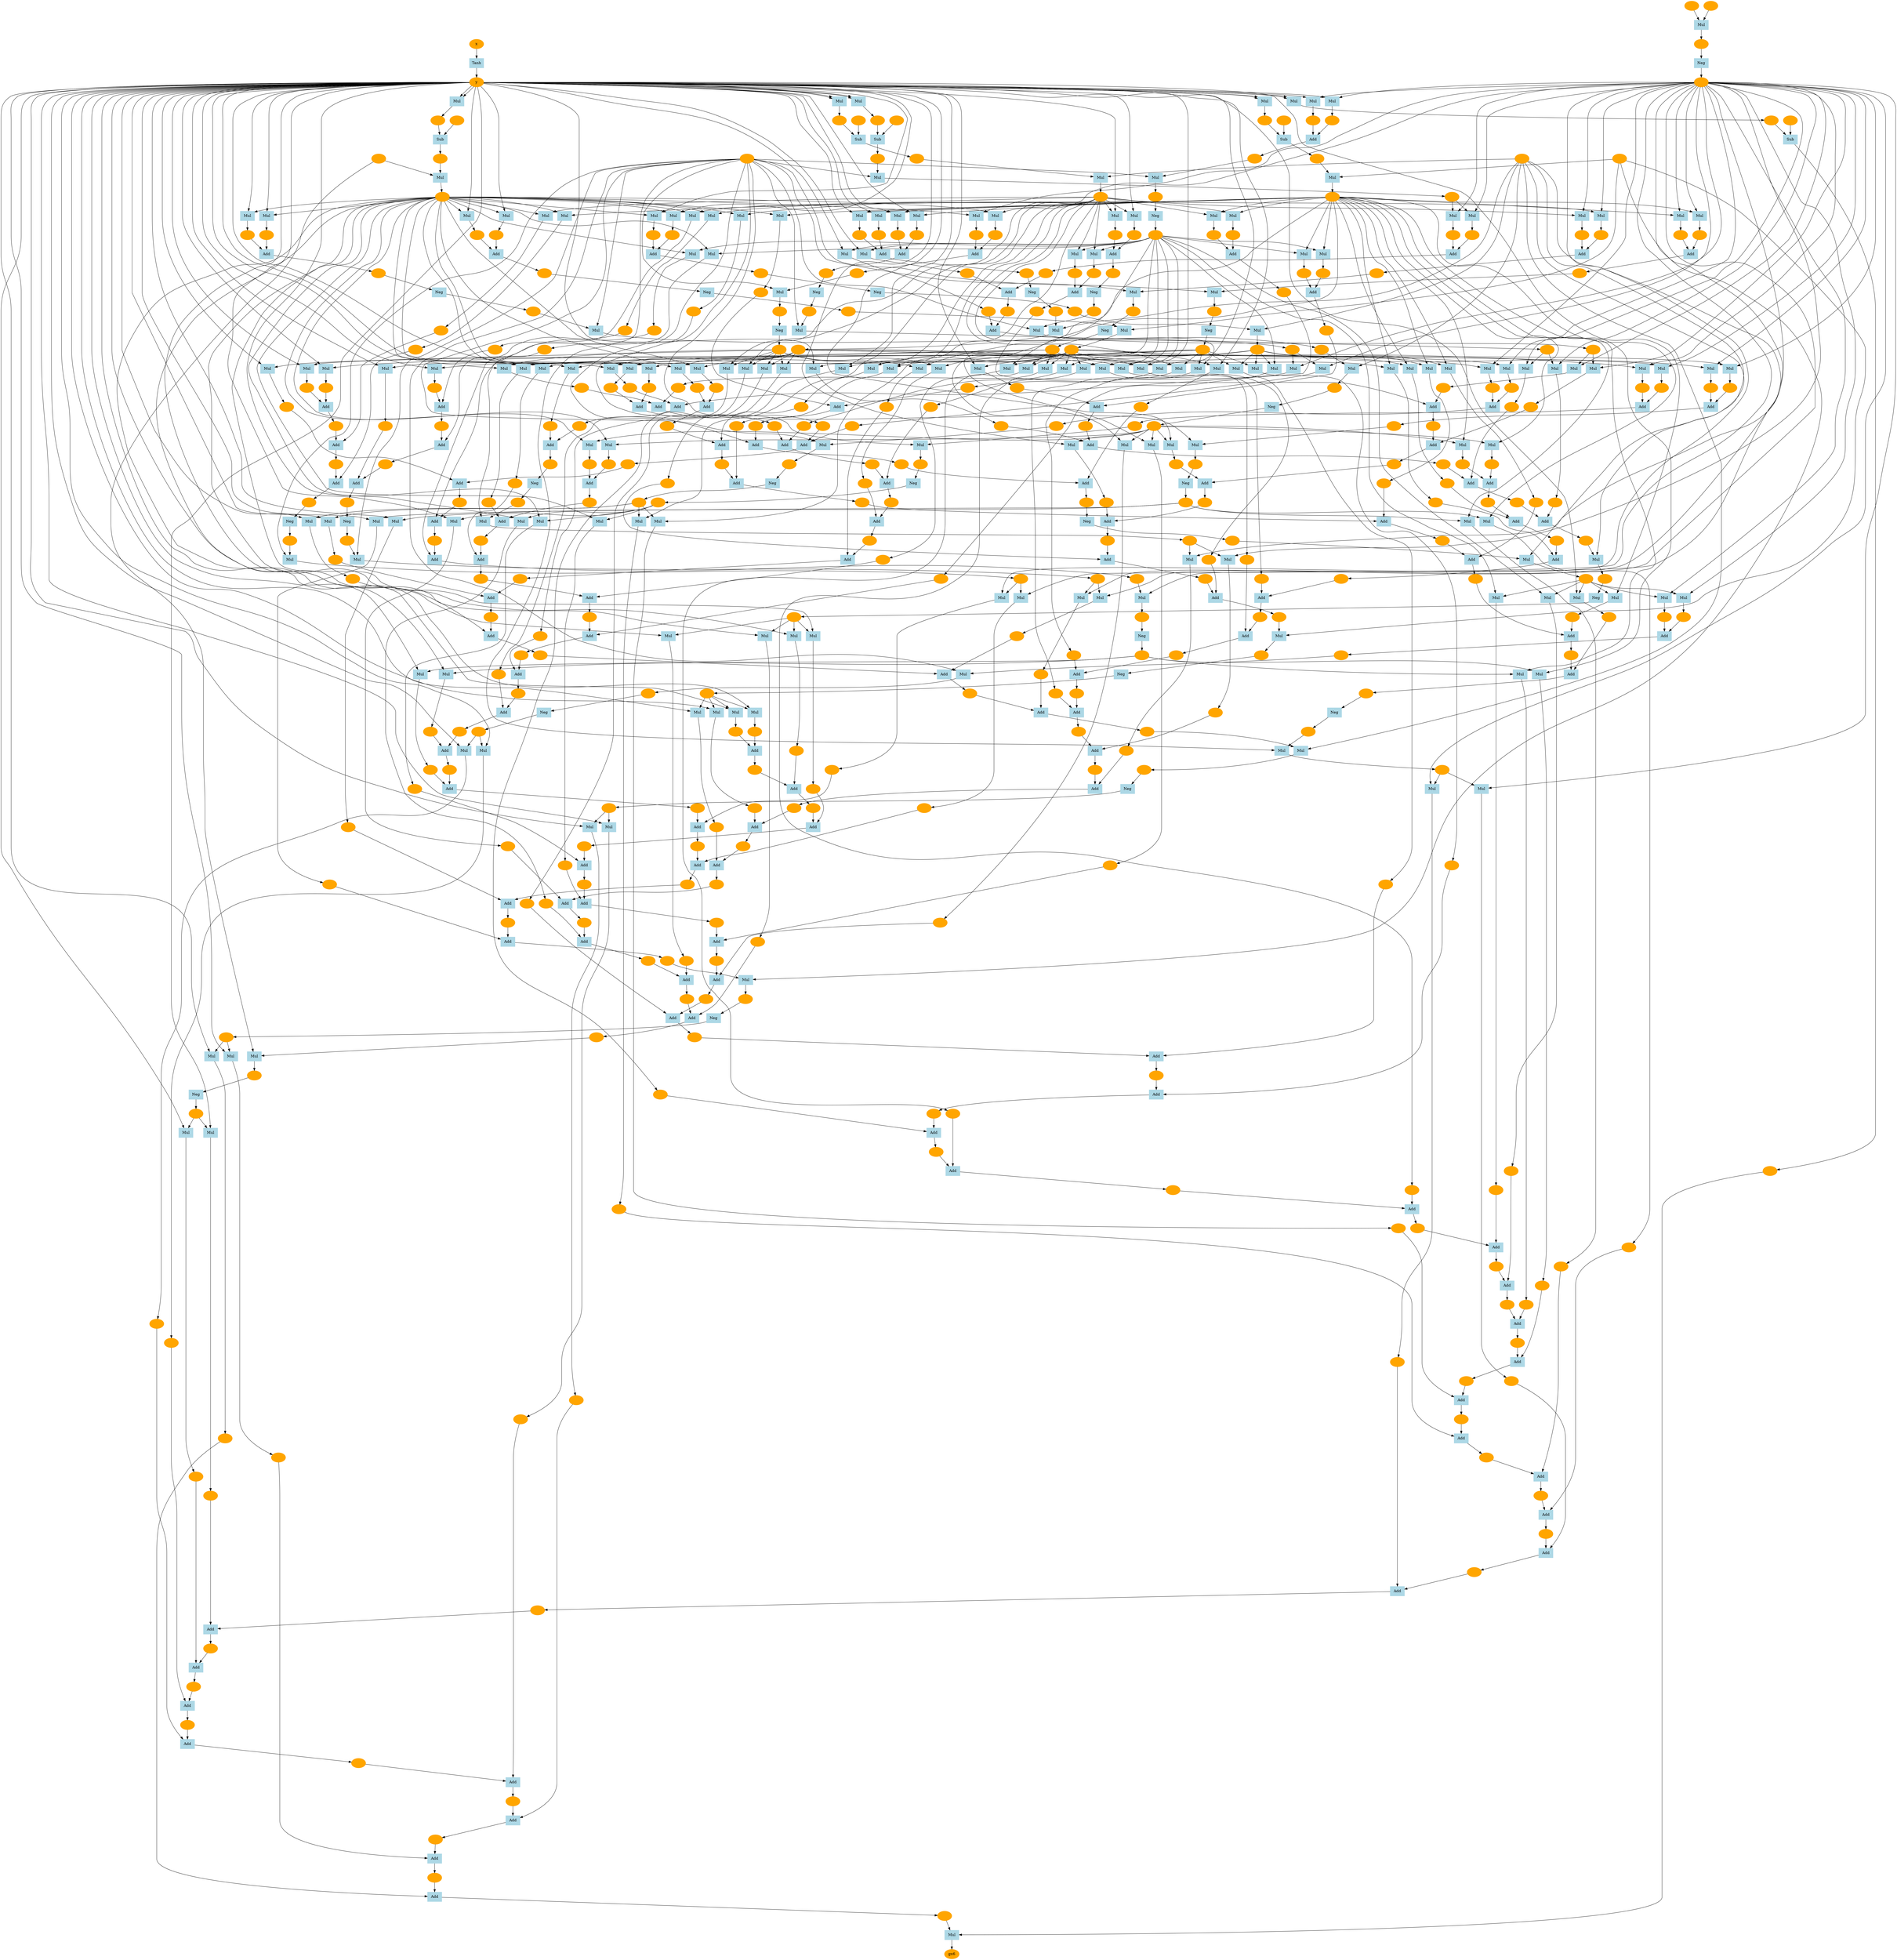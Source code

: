digraph g {
1760553068336 [label="gx6", color=orange, style=filled]
1760553068240 [label="Mul", color=lightblue, style=filled, shape=box]
1760553066800 -> 1760553068240
1760553068144 -> 1760553068240
1760553068240 -> 1760553068336
1760553066800 [label="", color=orange, style=filled]
1760553068144 [label="", color=orange, style=filled]
1760553067952 [label="Sub", color=lightblue, style=filled, shape=box]
1760553068048 -> 1760553067952
1760553067856 -> 1760553067952
1760553067952 -> 1760553068144
1760553068048 [label="", color=orange, style=filled]
1760553067856 [label="", color=orange, style=filled]
1760553067376 [label="Mul", color=lightblue, style=filled, shape=box]
1760542285888 -> 1760553067376
1760542285888 -> 1760553067376
1760553067376 -> 1760553067856
1760542285888 [label="y", color=orange, style=filled]
1760542285888 [label="y", color=orange, style=filled]
1760542285984 [label="Tanh", color=lightblue, style=filled, shape=box]
1760542321488 -> 1760542285984
1760542285984 -> 1760542285888
1760542321488 [label="x", color=orange, style=filled]
1760553066704 [label="Add", color=lightblue, style=filled, shape=box]
1760553066608 -> 1760553066704
1760553058064 -> 1760553066704
1760553066704 -> 1760553066800
1760553066608 [label="", color=orange, style=filled]
1760553058064 [label="", color=orange, style=filled]
1760553057968 [label="Mul", color=lightblue, style=filled, shape=box]
1760542285888 -> 1760553057968
1760553036240 -> 1760553057968
1760553057968 -> 1760553058064
1760542285888 [label="y", color=orange, style=filled]
1760553036240 [label="", color=orange, style=filled]
1760553035952 [label="Neg", color=lightblue, style=filled, shape=box]
1760553035664 -> 1760553035952
1760553035952 -> 1760553036240
1760553035664 [label="", color=orange, style=filled]
1760553035376 [label="Mul", color=lightblue, style=filled, shape=box]
1760554265232 -> 1760553035376
1760553024624 -> 1760553035376
1760553035376 -> 1760553035664
1760554265232 [label="", color=orange, style=filled]
1760553024624 [label="", color=orange, style=filled]
1760553024528 [label="Add", color=lightblue, style=filled, shape=box]
1760553023856 -> 1760553024528
1760553024144 -> 1760553024528
1760553024528 -> 1760553024624
1760553023856 [label="", color=orange, style=filled]
1760553024144 [label="", color=orange, style=filled]
1760553024048 [label="Mul", color=lightblue, style=filled, shape=box]
1760542285888 -> 1760553024048
1760552984528 -> 1760553024048
1760553024048 -> 1760553024144
1760542285888 [label="y", color=orange, style=filled]
1760552984528 [label="", color=orange, style=filled]
1760552984432 [label="Neg", color=lightblue, style=filled, shape=box]
1760552969744 -> 1760552984432
1760552984432 -> 1760552984528
1760552969744 [label="", color=orange, style=filled]
1760552969648 [label="Mul", color=lightblue, style=filled, shape=box]
1760554217280 -> 1760552969648
1760552938992 -> 1760552969648
1760552969648 -> 1760552969744
1760554217280 [label="", color=orange, style=filled]
1760552938992 [label="", color=orange, style=filled]
1760552938896 [label="Add", color=lightblue, style=filled, shape=box]
1760552937936 -> 1760552938896
1760552938512 -> 1760552938896
1760552938896 -> 1760552938992
1760552937936 [label="", color=orange, style=filled]
1760552938512 [label="", color=orange, style=filled]
1760552938416 [label="Mul", color=lightblue, style=filled, shape=box]
1760554217232 -> 1760552938416
1760552895440 -> 1760552938416
1760552938416 -> 1760552938512
1760554217232 [label="", color=orange, style=filled]
1760552895440 [label="", color=orange, style=filled]
1760552895344 [label="Mul", color=lightblue, style=filled, shape=box]
1760554215456 -> 1760552895344
1760552895056 -> 1760552895344
1760552895344 -> 1760552895440
1760554215456 [label="", color=orange, style=filled]
1760552895056 [label="", color=orange, style=filled]
1760552894576 [label="Neg", color=lightblue, style=filled, shape=box]
1760552894960 -> 1760552894576
1760552894576 -> 1760552895056
1760552894960 [label="", color=orange, style=filled]
1760552894864 [label="Add", color=lightblue, style=filled, shape=box]
1760552885648 -> 1760552894864
1760552886224 -> 1760552894864
1760552894864 -> 1760552894960
1760552885648 [label="", color=orange, style=filled]
1760552886224 [label="", color=orange, style=filled]
1760552886128 [label="Mul", color=lightblue, style=filled, shape=box]
1760542285888 -> 1760552886128
1760552883344 -> 1760552886128
1760552886128 -> 1760552886224
1760542285888 [label="y", color=orange, style=filled]
1760552883344 [label="", color=orange, style=filled]
1760554265328 [label="Mul", color=lightblue, style=filled, shape=box]
1760552883056 -> 1760554265328
1760554307152 -> 1760554265328
1760554265328 -> 1760552883344
1760552883056 [label="", color=orange, style=filled]
1760554307152 [label="", color=orange, style=filled]
1760552882864 [label="Sub", color=lightblue, style=filled, shape=box]
1760552882960 -> 1760552882864
1760552882768 -> 1760552882864
1760552882864 -> 1760552883056
1760552882960 [label="", color=orange, style=filled]
1760552882768 [label="", color=orange, style=filled]
1760552882288 [label="Mul", color=lightblue, style=filled, shape=box]
1760542285888 -> 1760552882288
1760542285888 -> 1760552882288
1760552882288 -> 1760552882768
1760542285888 [label="y", color=orange, style=filled]
1760542285888 [label="y", color=orange, style=filled]
1760552885552 [label="Mul", color=lightblue, style=filled, shape=box]
1760542285888 -> 1760552885552
1760552883344 -> 1760552885552
1760552885552 -> 1760552885648
1760542285888 [label="y", color=orange, style=filled]
1760552883344 [label="", color=orange, style=filled]
1760512609152 [label="Neg", color=lightblue, style=filled, shape=box]
1760542329488 -> 1760512609152
1760512609152 -> 1760554217232
1760542329488 [label="", color=orange, style=filled]
1760542329584 [label="Mul", color=lightblue, style=filled, shape=box]
1760542321392 -> 1760542329584
1760542330016 -> 1760542329584
1760542329584 -> 1760542329488
1760542321392 [label="", color=orange, style=filled]
1760542330016 [label="", color=orange, style=filled]
1760552937840 [label="Mul", color=lightblue, style=filled, shape=box]
1760554217232 -> 1760552937840
1760552895440 -> 1760552937840
1760552937840 -> 1760552937936
1760554217232 [label="", color=orange, style=filled]
1760552895440 [label="", color=orange, style=filled]
1760553023760 [label="Add", color=lightblue, style=filled, shape=box]
1760553021552 -> 1760553023760
1760553023376 -> 1760553023760
1760553023760 -> 1760553023856
1760553021552 [label="", color=orange, style=filled]
1760553023376 [label="", color=orange, style=filled]
1760553023280 [label="Mul", color=lightblue, style=filled, shape=box]
1760542285888 -> 1760553023280
1760552984528 -> 1760553023280
1760553023280 -> 1760553023376
1760542285888 [label="y", color=orange, style=filled]
1760552984528 [label="", color=orange, style=filled]
1760553013200 [label="Add", color=lightblue, style=filled, shape=box]
1760553012528 -> 1760553013200
1760553012816 -> 1760553013200
1760553013200 -> 1760553021552
1760553012528 [label="", color=orange, style=filled]
1760553012816 [label="", color=orange, style=filled]
1760553012720 [label="Mul", color=lightblue, style=filled, shape=box]
1760554217232 -> 1760553012720
1760552983184 -> 1760553012720
1760553012720 -> 1760553012816
1760554217232 [label="", color=orange, style=filled]
1760552983184 [label="", color=orange, style=filled]
1760552983088 [label="Mul", color=lightblue, style=filled, shape=box]
1760554217280 -> 1760552983088
1760552970704 -> 1760552983088
1760552983088 -> 1760552983184
1760554217280 [label="", color=orange, style=filled]
1760552970704 [label="", color=orange, style=filled]
1760552970416 [label="Neg", color=lightblue, style=filled, shape=box]
1760552969264 -> 1760552970416
1760552970416 -> 1760552970704
1760552969264 [label="", color=orange, style=filled]
1760552969168 [label="Add", color=lightblue, style=filled, shape=box]
1760552968496 -> 1760552969168
1760552968784 -> 1760552969168
1760552969168 -> 1760552969264
1760552968496 [label="", color=orange, style=filled]
1760552968784 [label="", color=orange, style=filled]
1760552968688 [label="Mul", color=lightblue, style=filled, shape=box]
1760554265424 -> 1760552968688
1760552883344 -> 1760552968688
1760552968688 -> 1760552968784
1760554265424 [label="", color=orange, style=filled]
1760552883344 [label="", color=orange, style=filled]
1760554083568 [label="Mul", color=lightblue, style=filled, shape=box]
1760554265136 -> 1760554083568
1760554215456 -> 1760554083568
1760554083568 -> 1760554265424
1760554265136 [label="", color=orange, style=filled]
1760554215456 [label="", color=orange, style=filled]
1760554264944 [label="Sub", color=lightblue, style=filled, shape=box]
1760554265040 -> 1760554264944
1760554264848 -> 1760554264944
1760554264944 -> 1760554265136
1760554265040 [label="", color=orange, style=filled]
1760554264848 [label="", color=orange, style=filled]
1760554264560 [label="Mul", color=lightblue, style=filled, shape=box]
1760542285888 -> 1760554264560
1760542285888 -> 1760554264560
1760554264560 -> 1760554264848
1760542285888 [label="y", color=orange, style=filled]
1760542285888 [label="y", color=orange, style=filled]
1760552968400 [label="Add", color=lightblue, style=filled, shape=box]
1760552936880 -> 1760552968400
1760552951760 -> 1760552968400
1760552968400 -> 1760552968496
1760552936880 [label="", color=orange, style=filled]
1760552951760 [label="", color=orange, style=filled]
1760552951664 [label="Mul", color=lightblue, style=filled, shape=box]
1760554265424 -> 1760552951664
1760552883344 -> 1760552951664
1760552951664 -> 1760552951760
1760554265424 [label="", color=orange, style=filled]
1760552883344 [label="", color=orange, style=filled]
1760552936784 [label="Add", color=lightblue, style=filled, shape=box]
1760552924688 -> 1760552936784
1760552936400 -> 1760552936784
1760552936784 -> 1760552936880
1760552924688 [label="", color=orange, style=filled]
1760552936400 [label="", color=orange, style=filled]
1760552936304 [label="Mul", color=lightblue, style=filled, shape=box]
1760542285888 -> 1760552936304
1760552895440 -> 1760552936304
1760552936304 -> 1760552936400
1760542285888 [label="y", color=orange, style=filled]
1760552895440 [label="", color=orange, style=filled]
1760552924592 [label="Mul", color=lightblue, style=filled, shape=box]
1760542285888 -> 1760552924592
1760552895440 -> 1760552924592
1760552924592 -> 1760552924688
1760542285888 [label="y", color=orange, style=filled]
1760552895440 [label="", color=orange, style=filled]
1760553012432 [label="Add", color=lightblue, style=filled, shape=box]
1760553011760 -> 1760553012432
1760553012048 -> 1760553012432
1760553012432 -> 1760553012528
1760553011760 [label="", color=orange, style=filled]
1760553012048 [label="", color=orange, style=filled]
1760553011952 [label="Mul", color=lightblue, style=filled, shape=box]
1760554217232 -> 1760553011952
1760552983184 -> 1760553011952
1760553011952 -> 1760553012048
1760554217232 [label="", color=orange, style=filled]
1760552983184 [label="", color=orange, style=filled]
1760553011664 [label="Add", color=lightblue, style=filled, shape=box]
1760553010992 -> 1760553011664
1760553011280 -> 1760553011664
1760553011664 -> 1760553011760
1760553010992 [label="", color=orange, style=filled]
1760553011280 [label="", color=orange, style=filled]
1760553011184 [label="Mul", color=lightblue, style=filled, shape=box]
1760542285888 -> 1760553011184
1760552982800 -> 1760553011184
1760553011184 -> 1760553011280
1760542285888 [label="y", color=orange, style=filled]
1760552982800 [label="", color=orange, style=filled]
1760552982320 [label="Neg", color=lightblue, style=filled, shape=box]
1760552971088 -> 1760552982320
1760552982320 -> 1760552982800
1760552971088 [label="", color=orange, style=filled]
1760552970992 [label="Mul", color=lightblue, style=filled, shape=box]
1760554215456 -> 1760552970992
1760552951472 -> 1760552970992
1760552970992 -> 1760552971088
1760554215456 [label="", color=orange, style=filled]
1760552951472 [label="", color=orange, style=filled]
1760552951376 [label="Add", color=lightblue, style=filled, shape=box]
1760552949936 -> 1760552951376
1760552950992 -> 1760552951376
1760552951376 -> 1760552951472
1760552949936 [label="", color=orange, style=filled]
1760552950992 [label="", color=orange, style=filled]
1760552950896 [label="Mul", color=lightblue, style=filled, shape=box]
1760554245136 -> 1760552950896
1760552883344 -> 1760552950896
1760552950896 -> 1760552950992
1760554245136 [label="", color=orange, style=filled]
1760552883344 [label="", color=orange, style=filled]
1760554245568 [label="Neg", color=lightblue, style=filled, shape=box]
1760579240480 -> 1760554245568
1760554245568 -> 1760554245136
1760579240480 [label="", color=orange, style=filled]
1760579351840 [label="Mul", color=lightblue, style=filled, shape=box]
1760554215168 -> 1760579351840
1760554217280 -> 1760579351840
1760579351840 -> 1760579240480
1760554215168 [label="", color=orange, style=filled]
1760554217280 [label="", color=orange, style=filled]
1760554215504 [label="Add", color=lightblue, style=filled, shape=box]
1760554217424 -> 1760554215504
1760554215552 -> 1760554215504
1760554215504 -> 1760554215168
1760554217424 [label="", color=orange, style=filled]
1760554215552 [label="", color=orange, style=filled]
1760554215792 [label="Mul", color=lightblue, style=filled, shape=box]
1760542285888 -> 1760554215792
1760554217232 -> 1760554215792
1760554215792 -> 1760554215552
1760542285888 [label="y", color=orange, style=filled]
1760554217232 [label="", color=orange, style=filled]
1760554216224 [label="Mul", color=lightblue, style=filled, shape=box]
1760542285888 -> 1760554216224
1760554217232 -> 1760554216224
1760554216224 -> 1760554217424
1760542285888 [label="y", color=orange, style=filled]
1760554217232 [label="", color=orange, style=filled]
1760552949840 [label="Add", color=lightblue, style=filled, shape=box]
1760552937648 -> 1760552949840
1760552949648 -> 1760552949840
1760552949840 -> 1760552949936
1760552937648 [label="", color=orange, style=filled]
1760552949648 [label="", color=orange, style=filled]
1760552949552 [label="Mul", color=lightblue, style=filled, shape=box]
1760554245136 -> 1760552949552
1760552883344 -> 1760552949552
1760552949552 -> 1760552949648
1760554245136 [label="", color=orange, style=filled]
1760552883344 [label="", color=orange, style=filled]
1760552937552 [label="Add", color=lightblue, style=filled, shape=box]
1760552926512 -> 1760552937552
1760552937168 -> 1760552937552
1760552937552 -> 1760552937648
1760552926512 [label="", color=orange, style=filled]
1760552937168 [label="", color=orange, style=filled]
1760552937072 [label="Mul", color=lightblue, style=filled, shape=box]
1760542285888 -> 1760552937072
1760552909264 -> 1760552937072
1760552937072 -> 1760552937168
1760542285888 [label="y", color=orange, style=filled]
1760552909264 [label="", color=orange, style=filled]
1760552908784 [label="Neg", color=lightblue, style=filled, shape=box]
1760552897168 -> 1760552908784
1760552908784 -> 1760552909264
1760552897168 [label="", color=orange, style=filled]
1760552897072 [label="Mul", color=lightblue, style=filled, shape=box]
1760554217280 -> 1760552897072
1760552896880 -> 1760552897072
1760552897072 -> 1760552897168
1760554217280 [label="", color=orange, style=filled]
1760552896880 [label="", color=orange, style=filled]
1760552896784 [label="Add", color=lightblue, style=filled, shape=box]
1760552896016 -> 1760552896784
1760552896400 -> 1760552896784
1760552896784 -> 1760552896880
1760552896016 [label="", color=orange, style=filled]
1760552896400 [label="", color=orange, style=filled]
1760552896304 [label="Mul", color=lightblue, style=filled, shape=box]
1760554217232 -> 1760552896304
1760552883344 -> 1760552896304
1760552896304 -> 1760552896400
1760554217232 [label="", color=orange, style=filled]
1760552883344 [label="", color=orange, style=filled]
1760552895920 [label="Mul", color=lightblue, style=filled, shape=box]
1760554217232 -> 1760552895920
1760552883344 -> 1760552895920
1760552895920 -> 1760552896016
1760554217232 [label="", color=orange, style=filled]
1760552883344 [label="", color=orange, style=filled]
1760552926416 [label="Add", color=lightblue, style=filled, shape=box]
1760552925744 -> 1760552926416
1760552926032 -> 1760552926416
1760552926416 -> 1760552926512
1760552925744 [label="", color=orange, style=filled]
1760552926032 [label="", color=orange, style=filled]
1760552925936 [label="Mul", color=lightblue, style=filled, shape=box]
1760554217232 -> 1760552925936
1760552910608 -> 1760552925936
1760552925936 -> 1760552926032
1760554217232 [label="", color=orange, style=filled]
1760552910608 [label="", color=orange, style=filled]
1760552910512 [label="Mul", color=lightblue, style=filled, shape=box]
1760554217280 -> 1760552910512
1760552907152 -> 1760552910512
1760552910512 -> 1760552910608
1760554217280 [label="", color=orange, style=filled]
1760552907152 [label="", color=orange, style=filled]
1760552898416 [label="Neg", color=lightblue, style=filled, shape=box]
1760552907056 -> 1760552898416
1760552898416 -> 1760552907152
1760552907056 [label="", color=orange, style=filled]
1760552906960 [label="Add", color=lightblue, style=filled, shape=box]
1760552897744 -> 1760552906960
1760552898320 -> 1760552906960
1760552906960 -> 1760552907056
1760552897744 [label="", color=orange, style=filled]
1760552898320 [label="", color=orange, style=filled]
1760552898224 [label="Mul", color=lightblue, style=filled, shape=box]
1760542285888 -> 1760552898224
1760552883344 -> 1760552898224
1760552898224 -> 1760552898320
1760542285888 [label="y", color=orange, style=filled]
1760552883344 [label="", color=orange, style=filled]
1760552897648 [label="Mul", color=lightblue, style=filled, shape=box]
1760542285888 -> 1760552897648
1760552883344 -> 1760552897648
1760552897648 -> 1760552897744
1760542285888 [label="y", color=orange, style=filled]
1760552883344 [label="", color=orange, style=filled]
1760552925648 [label="Add", color=lightblue, style=filled, shape=box]
1760552924112 -> 1760552925648
1760552925264 -> 1760552925648
1760552925648 -> 1760552925744
1760552924112 [label="", color=orange, style=filled]
1760552925264 [label="", color=orange, style=filled]
1760552925168 [label="Mul", color=lightblue, style=filled, shape=box]
1760554217232 -> 1760552925168
1760552910608 -> 1760552925168
1760552925168 -> 1760552925264
1760554217232 [label="", color=orange, style=filled]
1760552910608 [label="", color=orange, style=filled]
1760552924016 [label="Mul", color=lightblue, style=filled, shape=box]
1760542285888 -> 1760552924016
1760552909264 -> 1760552924016
1760552924016 -> 1760552924112
1760542285888 [label="y", color=orange, style=filled]
1760552909264 [label="", color=orange, style=filled]
1760553010896 [label="Add", color=lightblue, style=filled, shape=box]
1760552995952 -> 1760553010896
1760553010512 -> 1760553010896
1760553010896 -> 1760553010992
1760552995952 [label="", color=orange, style=filled]
1760553010512 [label="", color=orange, style=filled]
1760553010416 [label="Mul", color=lightblue, style=filled, shape=box]
1760542285888 -> 1760553010416
1760552982800 -> 1760553010416
1760553010416 -> 1760553010512
1760542285888 [label="y", color=orange, style=filled]
1760552982800 [label="", color=orange, style=filled]
1760552995856 [label="Add", color=lightblue, style=filled, shape=box]
1760552995184 -> 1760552995856
1760552995472 -> 1760552995856
1760552995856 -> 1760552995952
1760552995184 [label="", color=orange, style=filled]
1760552995472 [label="", color=orange, style=filled]
1760552995376 [label="Mul", color=lightblue, style=filled, shape=box]
1760554265424 -> 1760552995376
1760552909264 -> 1760552995376
1760552995376 -> 1760552995472
1760554265424 [label="", color=orange, style=filled]
1760552909264 [label="", color=orange, style=filled]
1760552995088 [label="Add", color=lightblue, style=filled, shape=box]
1760552982704 -> 1760552995088
1760552994704 -> 1760552995088
1760552995088 -> 1760552995184
1760552982704 [label="", color=orange, style=filled]
1760552994704 [label="", color=orange, style=filled]
1760552994608 [label="Mul", color=lightblue, style=filled, shape=box]
1760554265424 -> 1760552994608
1760552909264 -> 1760552994608
1760552994608 -> 1760552994704
1760554265424 [label="", color=orange, style=filled]
1760552909264 [label="", color=orange, style=filled]
1760552982608 [label="Add", color=lightblue, style=filled, shape=box]
1760552981936 -> 1760552982608
1760552982224 -> 1760552982608
1760552982608 -> 1760552982704
1760552981936 [label="", color=orange, style=filled]
1760552982224 [label="", color=orange, style=filled]
1760552982128 [label="Mul", color=lightblue, style=filled, shape=box]
1760554245136 -> 1760552982128
1760552895440 -> 1760552982128
1760552982128 -> 1760552982224
1760554245136 [label="", color=orange, style=filled]
1760552895440 [label="", color=orange, style=filled]
1760552981840 [label="Add", color=lightblue, style=filled, shape=box]
1760552949360 -> 1760552981840
1760552981456 -> 1760552981840
1760552981840 -> 1760552981936
1760552949360 [label="", color=orange, style=filled]
1760552981456 [label="", color=orange, style=filled]
1760552981360 [label="Mul", color=lightblue, style=filled, shape=box]
1760554245136 -> 1760552981360
1760552895440 -> 1760552981360
1760552981360 -> 1760552981456
1760554245136 [label="", color=orange, style=filled]
1760552895440 [label="", color=orange, style=filled]
1760552949264 [label="Add", color=lightblue, style=filled, shape=box]
1760552947824 -> 1760552949264
1760552948880 -> 1760552949264
1760552949264 -> 1760552949360
1760552947824 [label="", color=orange, style=filled]
1760552948880 [label="", color=orange, style=filled]
1760552948784 [label="Mul", color=lightblue, style=filled, shape=box]
1760554293904 -> 1760552948784
1760552883344 -> 1760552948784
1760552948784 -> 1760552948880
1760554293904 [label="", color=orange, style=filled]
1760552883344 [label="", color=orange, style=filled]
1760554293616 [label="Neg", color=lightblue, style=filled, shape=box]
1760554293328 -> 1760554293616
1760554293616 -> 1760554293904
1760554293328 [label="", color=orange, style=filled]
1760554293232 [label="Mul", color=lightblue, style=filled, shape=box]
1760554217280 -> 1760554293232
1760554292848 -> 1760554293232
1760554293232 -> 1760554293328
1760554217280 [label="", color=orange, style=filled]
1760554292848 [label="", color=orange, style=filled]
1760554292752 [label="Add", color=lightblue, style=filled, shape=box]
1760554291984 -> 1760554292752
1760554292368 -> 1760554292752
1760554292752 -> 1760554292848
1760554291984 [label="", color=orange, style=filled]
1760554292368 [label="", color=orange, style=filled]
1760554292272 [label="Mul", color=lightblue, style=filled, shape=box]
1760554217232 -> 1760554292272
1760554265424 -> 1760554292272
1760554292272 -> 1760554292368
1760554217232 [label="", color=orange, style=filled]
1760554265424 [label="", color=orange, style=filled]
1760554291888 [label="Mul", color=lightblue, style=filled, shape=box]
1760554217232 -> 1760554291888
1760554265424 -> 1760554291888
1760554291888 -> 1760554291984
1760554217232 [label="", color=orange, style=filled]
1760554265424 [label="", color=orange, style=filled]
1760552939472 [label="Add", color=lightblue, style=filled, shape=box]
1760552909168 -> 1760552939472
1760552939280 -> 1760552939472
1760552939472 -> 1760552947824
1760552909168 [label="", color=orange, style=filled]
1760552939280 [label="", color=orange, style=filled]
1760552939184 [label="Mul", color=lightblue, style=filled, shape=box]
1760554293904 -> 1760552939184
1760552883344 -> 1760552939184
1760552939184 -> 1760552939280
1760554293904 [label="", color=orange, style=filled]
1760552883344 [label="", color=orange, style=filled]
1760552909072 [label="Add", color=lightblue, style=filled, shape=box]
1760552908112 -> 1760552909072
1760552908688 -> 1760552909072
1760552909072 -> 1760552909168
1760552908112 [label="", color=orange, style=filled]
1760552908688 [label="", color=orange, style=filled]
1760552908592 [label="Mul", color=lightblue, style=filled, shape=box]
1760554304080 -> 1760552908592
1760552883344 -> 1760552908592
1760552908592 -> 1760552908688
1760554304080 [label="", color=orange, style=filled]
1760552883344 [label="", color=orange, style=filled]
1760554303600 [label="Neg", color=lightblue, style=filled, shape=box]
1760554265616 -> 1760554303600
1760554303600 -> 1760554304080
1760554265616 [label="", color=orange, style=filled]
1760554265520 [label="Mul", color=lightblue, style=filled, shape=box]
1760554264032 -> 1760554265520
1760554215456 -> 1760554265520
1760554265520 -> 1760554265616
1760554264032 [label="", color=orange, style=filled]
1760554215456 [label="", color=orange, style=filled]
1760554263936 [label="Add", color=lightblue, style=filled, shape=box]
1760554263792 -> 1760554263936
1760554245664 -> 1760554263936
1760554263936 -> 1760554264032
1760554263792 [label="", color=orange, style=filled]
1760554245664 [label="", color=orange, style=filled]
1760554242112 [label="Mul", color=lightblue, style=filled, shape=box]
1760542285888 -> 1760554242112
1760554245136 -> 1760554242112
1760554242112 -> 1760554245664
1760542285888 [label="y", color=orange, style=filled]
1760554245136 [label="", color=orange, style=filled]
1760554263072 [label="Add", color=lightblue, style=filled, shape=box]
1760554245472 -> 1760554263072
1760554242256 -> 1760554263072
1760554263072 -> 1760554263792
1760554245472 [label="", color=orange, style=filled]
1760554242256 [label="", color=orange, style=filled]
1760554242400 [label="Mul", color=lightblue, style=filled, shape=box]
1760542285888 -> 1760554242400
1760554245136 -> 1760554242400
1760554242400 -> 1760554242256
1760542285888 [label="y", color=orange, style=filled]
1760554245136 [label="", color=orange, style=filled]
1760554245184 [label="Add", color=lightblue, style=filled, shape=box]
1760579240576 -> 1760554245184
1760554245952 -> 1760554245184
1760554245184 -> 1760554245472
1760579240576 [label="", color=orange, style=filled]
1760554245952 [label="", color=orange, style=filled]
1760542311088 [label="Mul", color=lightblue, style=filled, shape=box]
1760554217232 -> 1760542311088
1760554125632 -> 1760542311088
1760542311088 -> 1760554245952
1760554217232 [label="", color=orange, style=filled]
1760554125632 [label="", color=orange, style=filled]
1760542330112 [label="Mul", color=lightblue, style=filled, shape=box]
1760554215216 -> 1760542330112
1760554217280 -> 1760542330112
1760542330112 -> 1760554125632
1760554215216 [label="", color=orange, style=filled]
1760554217280 [label="", color=orange, style=filled]
1760554215408 [label="Sub", color=lightblue, style=filled, shape=box]
1760554215312 -> 1760554215408
1760554215264 -> 1760554215408
1760554215408 -> 1760554215216
1760554215312 [label="", color=orange, style=filled]
1760554215264 [label="", color=orange, style=filled]
1760554217376 [label="Mul", color=lightblue, style=filled, shape=box]
1760542285888 -> 1760554217376
1760542285888 -> 1760554217376
1760554217376 -> 1760554215264
1760542285888 [label="y", color=orange, style=filled]
1760542285888 [label="y", color=orange, style=filled]
1760579240816 [label="Mul", color=lightblue, style=filled, shape=box]
1760554217232 -> 1760579240816
1760554125632 -> 1760579240816
1760579240816 -> 1760579240576
1760554217232 [label="", color=orange, style=filled]
1760554125632 [label="", color=orange, style=filled]
1760552908016 [label="Mul", color=lightblue, style=filled, shape=box]
1760554304080 -> 1760552908016
1760552883344 -> 1760552908016
1760552908016 -> 1760552908112
1760554304080 [label="", color=orange, style=filled]
1760552883344 [label="", color=orange, style=filled]
1760553058256 [label="Add", color=lightblue, style=filled, shape=box]
1760553057776 -> 1760553058256
1760553057872 -> 1760553058256
1760553058256 -> 1760553066608
1760553057776 [label="", color=orange, style=filled]
1760553057872 [label="", color=orange, style=filled]
1760553057392 [label="Mul", color=lightblue, style=filled, shape=box]
1760542285888 -> 1760553057392
1760553036240 -> 1760553057392
1760553057392 -> 1760553057872
1760542285888 [label="y", color=orange, style=filled]
1760553036240 [label="", color=orange, style=filled]
1760553057680 [label="Add", color=lightblue, style=filled, shape=box]
1760553057584 -> 1760553057680
1760553057296 -> 1760553057680
1760553057680 -> 1760553057776
1760553057584 [label="", color=orange, style=filled]
1760553057296 [label="", color=orange, style=filled]
1760553057200 [label="Mul", color=lightblue, style=filled, shape=box]
1760542285888 -> 1760553057200
1760553036624 -> 1760553057200
1760553057200 -> 1760553057296
1760542285888 [label="y", color=orange, style=filled]
1760553036624 [label="", color=orange, style=filled]
1760553036336 [label="Neg", color=lightblue, style=filled, shape=box]
1760553035088 -> 1760553036336
1760553036336 -> 1760553036624
1760553035088 [label="", color=orange, style=filled]
1760553034800 [label="Mul", color=lightblue, style=filled, shape=box]
1760554215456 -> 1760553034800
1760553034416 -> 1760553034800
1760553034800 -> 1760553035088
1760554215456 [label="", color=orange, style=filled]
1760553034416 [label="", color=orange, style=filled]
1760553034320 [label="Add", color=lightblue, style=filled, shape=box]
1760553025392 -> 1760553034320
1760553033936 -> 1760553034320
1760553034320 -> 1760553034416
1760553025392 [label="", color=orange, style=filled]
1760553033936 [label="", color=orange, style=filled]
1760553033840 [label="Mul", color=lightblue, style=filled, shape=box]
1760554217232 -> 1760553033840
1760552993168 -> 1760553033840
1760553033840 -> 1760553033936
1760554217232 [label="", color=orange, style=filled]
1760552993168 [label="", color=orange, style=filled]
1760552993072 [label="Mul", color=lightblue, style=filled, shape=box]
1760554217280 -> 1760552993072
1760552969360 -> 1760552993072
1760552993072 -> 1760552993168
1760554217280 [label="", color=orange, style=filled]
1760552969360 [label="", color=orange, style=filled]
1760552968880 [label="Neg", color=lightblue, style=filled, shape=box]
1760552950704 -> 1760552968880
1760552968880 -> 1760552969360
1760552950704 [label="", color=orange, style=filled]
1760552950608 [label="Add", color=lightblue, style=filled, shape=box]
1760552949168 -> 1760552950608
1760552950224 -> 1760552950608
1760552950608 -> 1760552950704
1760552949168 [label="", color=orange, style=filled]
1760552950224 [label="", color=orange, style=filled]
1760552950128 [label="Mul", color=lightblue, style=filled, shape=box]
1760542285888 -> 1760552950128
1760552885072 -> 1760552950128
1760552950128 -> 1760552950224
1760542285888 [label="y", color=orange, style=filled]
1760552885072 [label="", color=orange, style=filled]
1760552884976 [label="Mul", color=lightblue, style=filled, shape=box]
1760554265232 -> 1760552884976
1760552884880 -> 1760552884976
1760552884976 -> 1760552885072
1760554265232 [label="", color=orange, style=filled]
1760552884880 [label="", color=orange, style=filled]
1760552884400 [label="Neg", color=lightblue, style=filled, shape=box]
1760552884784 -> 1760552884400
1760552884400 -> 1760552884880
1760552884784 [label="", color=orange, style=filled]
1760552884688 [label="Add", color=lightblue, style=filled, shape=box]
1760552883920 -> 1760552884688
1760552884304 -> 1760552884688
1760552884688 -> 1760552884784
1760552883920 [label="", color=orange, style=filled]
1760552884304 [label="", color=orange, style=filled]
1760552884208 [label="Mul", color=lightblue, style=filled, shape=box]
1760542285888 -> 1760552884208
1760552883344 -> 1760552884208
1760552884208 -> 1760552884304
1760542285888 [label="y", color=orange, style=filled]
1760552883344 [label="", color=orange, style=filled]
1760552883824 [label="Mul", color=lightblue, style=filled, shape=box]
1760542285888 -> 1760552883824
1760552883344 -> 1760552883824
1760552883824 -> 1760552883920
1760542285888 [label="y", color=orange, style=filled]
1760552883344 [label="", color=orange, style=filled]
1760552949072 [label="Add", color=lightblue, style=filled, shape=box]
1760552948592 -> 1760552949072
1760552948688 -> 1760552949072
1760552949072 -> 1760552949168
1760552948592 [label="", color=orange, style=filled]
1760552948688 [label="", color=orange, style=filled]
1760552948208 [label="Mul", color=lightblue, style=filled, shape=box]
1760554307344 -> 1760552948208
1760552883344 -> 1760552948208
1760552948208 -> 1760552948688
1760554307344 [label="", color=orange, style=filled]
1760552883344 [label="", color=orange, style=filled]
1760554125488 [label="Mul", color=lightblue, style=filled, shape=box]
1760554307056 -> 1760554125488
1760554265232 -> 1760554125488
1760554125488 -> 1760554307344
1760554307056 [label="", color=orange, style=filled]
1760554265232 [label="", color=orange, style=filled]
1760554306864 [label="Sub", color=lightblue, style=filled, shape=box]
1760554306960 -> 1760554306864
1760554306768 -> 1760554306864
1760554306864 -> 1760554307056
1760554306960 [label="", color=orange, style=filled]
1760554306768 [label="", color=orange, style=filled]
1760554306288 [label="Mul", color=lightblue, style=filled, shape=box]
1760542285888 -> 1760554306288
1760542285888 -> 1760554306288
1760554306288 -> 1760554306768
1760542285888 [label="y", color=orange, style=filled]
1760542285888 [label="y", color=orange, style=filled]
1760552948496 [label="Add", color=lightblue, style=filled, shape=box]
1760552939088 -> 1760552948496
1760552948112 -> 1760552948496
1760552948496 -> 1760552948592
1760552939088 [label="", color=orange, style=filled]
1760552948112 [label="", color=orange, style=filled]
1760552948016 [label="Mul", color=lightblue, style=filled, shape=box]
1760542285888 -> 1760552948016
1760552885072 -> 1760552948016
1760552948016 -> 1760552948112
1760542285888 [label="y", color=orange, style=filled]
1760552885072 [label="", color=orange, style=filled]
1760552938608 [label="Mul", color=lightblue, style=filled, shape=box]
1760554307344 -> 1760552938608
1760552883344 -> 1760552938608
1760552938608 -> 1760552939088
1760554307344 [label="", color=orange, style=filled]
1760552883344 [label="", color=orange, style=filled]
1760553025296 [label="Add", color=lightblue, style=filled, shape=box]
1760553023088 -> 1760553025296
1760553024912 -> 1760553025296
1760553025296 -> 1760553025392
1760553023088 [label="", color=orange, style=filled]
1760553024912 [label="", color=orange, style=filled]
1760553024816 [label="Mul", color=lightblue, style=filled, shape=box]
1760554217232 -> 1760553024816
1760552993168 -> 1760553024816
1760553024816 -> 1760553024912
1760554217232 [label="", color=orange, style=filled]
1760552993168 [label="", color=orange, style=filled]
1760553022992 [label="Add", color=lightblue, style=filled, shape=box]
1760553022320 -> 1760553022992
1760553022608 -> 1760553022992
1760553022992 -> 1760553023088
1760553022320 [label="", color=orange, style=filled]
1760553022608 [label="", color=orange, style=filled]
1760553022512 [label="Mul", color=lightblue, style=filled, shape=box]
1760542285888 -> 1760553022512
1760552984336 -> 1760553022512
1760553022512 -> 1760553022608
1760542285888 [label="y", color=orange, style=filled]
1760552984336 [label="", color=orange, style=filled]
1760552983856 [label="Neg", color=lightblue, style=filled, shape=box]
1760552970320 -> 1760552983856
1760552983856 -> 1760552984336
1760552970320 [label="", color=orange, style=filled]
1760552970224 [label="Mul", color=lightblue, style=filled, shape=box]
1760554217280 -> 1760552970224
1760552936112 -> 1760552970224
1760552970224 -> 1760552970320
1760554217280 [label="", color=orange, style=filled]
1760552936112 [label="", color=orange, style=filled]
1760552936016 [label="Add", color=lightblue, style=filled, shape=box]
1760552926800 -> 1760552936016
1760552935632 -> 1760552936016
1760552936016 -> 1760552936112
1760552926800 [label="", color=orange, style=filled]
1760552935632 [label="", color=orange, style=filled]
1760552935536 [label="Mul", color=lightblue, style=filled, shape=box]
1760554217232 -> 1760552935536
1760552885072 -> 1760552935536
1760552935536 -> 1760552935632
1760554217232 [label="", color=orange, style=filled]
1760552885072 [label="", color=orange, style=filled]
1760552926704 [label="Mul", color=lightblue, style=filled, shape=box]
1760554217232 -> 1760552926704
1760552885072 -> 1760552926704
1760552926704 -> 1760552926800
1760554217232 [label="", color=orange, style=filled]
1760552885072 [label="", color=orange, style=filled]
1760553022224 [label="Add", color=lightblue, style=filled, shape=box]
1760552995760 -> 1760553022224
1760553021840 -> 1760553022224
1760553022224 -> 1760553022320
1760552995760 [label="", color=orange, style=filled]
1760553021840 [label="", color=orange, style=filled]
1760553021744 [label="Mul", color=lightblue, style=filled, shape=box]
1760542285888 -> 1760553021744
1760552984336 -> 1760553021744
1760553021744 -> 1760553021840
1760542285888 [label="y", color=orange, style=filled]
1760552984336 [label="", color=orange, style=filled]
1760552995664 [label="Add", color=lightblue, style=filled, shape=box]
1760552994992 -> 1760552995664
1760552995280 -> 1760552995664
1760552995664 -> 1760552995760
1760552994992 [label="", color=orange, style=filled]
1760552995280 [label="", color=orange, style=filled]
1760552994800 [label="Mul", color=lightblue, style=filled, shape=box]
1760554307344 -> 1760552994800
1760552909264 -> 1760552994800
1760552994800 -> 1760552995280
1760554307344 [label="", color=orange, style=filled]
1760552909264 [label="", color=orange, style=filled]
1760552994896 [label="Add", color=lightblue, style=filled, shape=box]
1760552981168 -> 1760552994896
1760552994512 -> 1760552994896
1760552994896 -> 1760552994992
1760552981168 [label="", color=orange, style=filled]
1760552994512 [label="", color=orange, style=filled]
1760552994416 [label="Mul", color=lightblue, style=filled, shape=box]
1760554307344 -> 1760552994416
1760552909264 -> 1760552994416
1760552994416 -> 1760552994512
1760554307344 [label="", color=orange, style=filled]
1760552909264 [label="", color=orange, style=filled]
1760552981072 [label="Add", color=lightblue, style=filled, shape=box]
1760552972144 -> 1760552981072
1760552980688 -> 1760552981072
1760552981072 -> 1760552981168
1760552972144 [label="", color=orange, style=filled]
1760552980688 [label="", color=orange, style=filled]
1760552980592 [label="Mul", color=lightblue, style=filled, shape=box]
1760554245136 -> 1760552980592
1760552885072 -> 1760552980592
1760552980592 -> 1760552980688
1760554245136 [label="", color=orange, style=filled]
1760552885072 [label="", color=orange, style=filled]
1760552972048 [label="Add", color=lightblue, style=filled, shape=box]
1760552969072 -> 1760552972048
1760552971664 -> 1760552972048
1760552972048 -> 1760552972144
1760552969072 [label="", color=orange, style=filled]
1760552971664 [label="", color=orange, style=filled]
1760552971568 [label="Mul", color=lightblue, style=filled, shape=box]
1760554245136 -> 1760552971568
1760552885072 -> 1760552971568
1760552971568 -> 1760552971664
1760554245136 [label="", color=orange, style=filled]
1760552885072 [label="", color=orange, style=filled]
1760552968976 [label="Add", color=lightblue, style=filled, shape=box]
1760552951568 -> 1760552968976
1760552968592 -> 1760552968976
1760552968976 -> 1760552969072
1760552951568 [label="", color=orange, style=filled]
1760552968592 [label="", color=orange, style=filled]
1760552968304 [label="Mul", color=lightblue, style=filled, shape=box]
1760552823824 -> 1760552968304
1760552883344 -> 1760552968304
1760552968304 -> 1760552968592
1760552823824 [label="", color=orange, style=filled]
1760552883344 [label="", color=orange, style=filled]
1760552823344 [label="Neg", color=lightblue, style=filled, shape=box]
1760552821520 -> 1760552823344
1760552823344 -> 1760552823824
1760552821520 [label="", color=orange, style=filled]
1760552821424 [label="Mul", color=lightblue, style=filled, shape=box]
1760554217280 -> 1760552821424
1760554318768 -> 1760552821424
1760552821424 -> 1760552821520
1760554217280 [label="", color=orange, style=filled]
1760554318768 [label="", color=orange, style=filled]
1760554318672 [label="Add", color=lightblue, style=filled, shape=box]
1760554317904 -> 1760554318672
1760554318288 -> 1760554318672
1760554318672 -> 1760554318768
1760554317904 [label="", color=orange, style=filled]
1760554318288 [label="", color=orange, style=filled]
1760554318192 [label="Mul", color=lightblue, style=filled, shape=box]
1760554217232 -> 1760554318192
1760554307344 -> 1760554318192
1760554318192 -> 1760554318288
1760554217232 [label="", color=orange, style=filled]
1760554307344 [label="", color=orange, style=filled]
1760554317808 [label="Mul", color=lightblue, style=filled, shape=box]
1760554217232 -> 1760554317808
1760554307344 -> 1760554317808
1760554317808 -> 1760554317904
1760554217232 [label="", color=orange, style=filled]
1760554307344 [label="", color=orange, style=filled]
1760552951088 [label="Mul", color=lightblue, style=filled, shape=box]
1760552823824 -> 1760552951088
1760552883344 -> 1760552951088
1760552951088 -> 1760552951568
1760552823824 [label="", color=orange, style=filled]
1760552883344 [label="", color=orange, style=filled]
1760553057488 [label="Add", color=lightblue, style=filled, shape=box]
1760553057008 -> 1760553057488
1760553057104 -> 1760553057488
1760553057488 -> 1760553057584
1760553057008 [label="", color=orange, style=filled]
1760553057104 [label="", color=orange, style=filled]
1760553056624 [label="Mul", color=lightblue, style=filled, shape=box]
1760542285888 -> 1760553056624
1760553036624 -> 1760553056624
1760553056624 -> 1760553057104
1760542285888 [label="y", color=orange, style=filled]
1760553036624 [label="", color=orange, style=filled]
1760553056912 [label="Add", color=lightblue, style=filled, shape=box]
1760553056816 -> 1760553056912
1760553056528 -> 1760553056912
1760553056912 -> 1760553057008
1760553056816 [label="", color=orange, style=filled]
1760553056528 [label="", color=orange, style=filled]
1760553056432 [label="Mul", color=lightblue, style=filled, shape=box]
1760542285888 -> 1760553056432
1760553054992 -> 1760553056432
1760553056432 -> 1760553056528
1760542285888 [label="y", color=orange, style=filled]
1760553054992 [label="", color=orange, style=filled]
1760553054512 [label="Neg", color=lightblue, style=filled, shape=box]
1760553034512 -> 1760553054512
1760553054512 -> 1760553054992
1760553034512 [label="", color=orange, style=filled]
1760553034032 [label="Mul", color=lightblue, style=filled, shape=box]
1760554217280 -> 1760553034032
1760553010224 -> 1760553034032
1760553034032 -> 1760553034512
1760554217280 [label="", color=orange, style=filled]
1760553010224 [label="", color=orange, style=filled]
1760553010128 [label="Add", color=lightblue, style=filled, shape=box]
1760552996816 -> 1760553010128
1760553009744 -> 1760553010128
1760553010128 -> 1760553010224
1760552996816 [label="", color=orange, style=filled]
1760553009744 [label="", color=orange, style=filled]
1760553009648 [label="Mul", color=lightblue, style=filled, shape=box]
1760554217232 -> 1760553009648
1760552923344 -> 1760553009648
1760553009648 -> 1760553009744
1760554217232 [label="", color=orange, style=filled]
1760552923344 [label="", color=orange, style=filled]
1760552910704 [label="Mul", color=lightblue, style=filled, shape=box]
1760554215456 -> 1760552910704
1760552910224 -> 1760552910704
1760552910704 -> 1760552923344
1760554215456 [label="", color=orange, style=filled]
1760552910224 [label="", color=orange, style=filled]
1760552909744 [label="Neg", color=lightblue, style=filled, shape=box]
1760552910128 -> 1760552909744
1760552909744 -> 1760552910224
1760552910128 [label="", color=orange, style=filled]
1760552910032 [label="Add", color=lightblue, style=filled, shape=box]
1760552908976 -> 1760552910032
1760552909648 -> 1760552910032
1760552910032 -> 1760552910128
1760552908976 [label="", color=orange, style=filled]
1760552909648 [label="", color=orange, style=filled]
1760552909552 [label="Mul", color=lightblue, style=filled, shape=box]
1760542285888 -> 1760552909552
1760552885072 -> 1760552909552
1760552909552 -> 1760552909648
1760542285888 [label="y", color=orange, style=filled]
1760552885072 [label="", color=orange, style=filled]
1760552908880 [label="Add", color=lightblue, style=filled, shape=box]
1760552908400 -> 1760552908880
1760552908496 -> 1760552908880
1760552908880 -> 1760552908976
1760552908400 [label="", color=orange, style=filled]
1760552908496 [label="", color=orange, style=filled]
1760552908208 [label="Mul", color=lightblue, style=filled, shape=box]
1760554307344 -> 1760552908208
1760552883344 -> 1760552908208
1760552908208 -> 1760552908496
1760554307344 [label="", color=orange, style=filled]
1760552883344 [label="", color=orange, style=filled]
1760552908304 [label="Add", color=lightblue, style=filled, shape=box]
1760552907536 -> 1760552908304
1760552907920 -> 1760552908304
1760552908304 -> 1760552908400
1760552907536 [label="", color=orange, style=filled]
1760552907920 [label="", color=orange, style=filled]
1760552907632 [label="Mul", color=lightblue, style=filled, shape=box]
1760554307344 -> 1760552907632
1760552883344 -> 1760552907632
1760552907632 -> 1760552907920
1760554307344 [label="", color=orange, style=filled]
1760552883344 [label="", color=orange, style=filled]
1760552907440 [label="Mul", color=lightblue, style=filled, shape=box]
1760542285888 -> 1760552907440
1760552885072 -> 1760552907440
1760552907440 -> 1760552907536
1760542285888 [label="y", color=orange, style=filled]
1760552885072 [label="", color=orange, style=filled]
1760552996720 [label="Mul", color=lightblue, style=filled, shape=box]
1760554217232 -> 1760552996720
1760552923344 -> 1760552996720
1760552996720 -> 1760552996816
1760554217232 [label="", color=orange, style=filled]
1760552923344 [label="", color=orange, style=filled]
1760553056720 [label="Add", color=lightblue, style=filled, shape=box]
1760553056240 -> 1760553056720
1760553056336 -> 1760553056720
1760553056720 -> 1760553056816
1760553056240 [label="", color=orange, style=filled]
1760553056336 [label="", color=orange, style=filled]
1760553055856 [label="Mul", color=lightblue, style=filled, shape=box]
1760542285888 -> 1760553055856
1760553054992 -> 1760553055856
1760553055856 -> 1760553056336
1760542285888 [label="y", color=orange, style=filled]
1760553054992 [label="", color=orange, style=filled]
1760553056144 [label="Add", color=lightblue, style=filled, shape=box]
1760553056048 -> 1760553056144
1760553055760 -> 1760553056144
1760553056144 -> 1760553056240
1760553056048 [label="", color=orange, style=filled]
1760553055760 [label="", color=orange, style=filled]
1760553055664 [label="Mul", color=lightblue, style=filled, shape=box]
1760542285888 -> 1760553055664
1760553055376 -> 1760553055664
1760553055664 -> 1760553055760
1760542285888 [label="y", color=orange, style=filled]
1760553055376 [label="", color=orange, style=filled]
1760553055088 [label="Neg", color=lightblue, style=filled, shape=box]
1760552883536 -> 1760553055088
1760553055088 -> 1760553055376
1760552883536 [label="", color=orange, style=filled]
1760552883440 [label="Mul", color=lightblue, style=filled, shape=box]
1760552865264 -> 1760552883440
1760554307152 -> 1760552883440
1760552883440 -> 1760552883536
1760552865264 [label="", color=orange, style=filled]
1760554307152 [label="", color=orange, style=filled]
1760552865168 [label="Add", color=lightblue, style=filled, shape=box]
1760552865072 -> 1760552865168
1760552864784 -> 1760552865168
1760552865168 -> 1760552865264
1760552865072 [label="", color=orange, style=filled]
1760552864784 [label="", color=orange, style=filled]
1760552864688 [label="Mul", color=lightblue, style=filled, shape=box]
1760542285888 -> 1760552864688
1760552852304 -> 1760552864688
1760552864688 -> 1760552864784
1760542285888 [label="y", color=orange, style=filled]
1760552852304 [label="", color=orange, style=filled]
1760552852016 [label="Neg", color=lightblue, style=filled, shape=box]
1760552851728 -> 1760552852016
1760552852016 -> 1760552852304
1760552851728 [label="", color=orange, style=filled]
1760552851440 [label="Mul", color=lightblue, style=filled, shape=box]
1760554215456 -> 1760552851440
1760552851056 -> 1760552851440
1760552851440 -> 1760552851728
1760554215456 [label="", color=orange, style=filled]
1760552851056 [label="", color=orange, style=filled]
1760552850960 [label="Add", color=lightblue, style=filled, shape=box]
1760552850288 -> 1760552850960
1760552850576 -> 1760552850960
1760552850960 -> 1760552851056
1760552850288 [label="", color=orange, style=filled]
1760552850576 [label="", color=orange, style=filled]
1760552850480 [label="Mul", color=lightblue, style=filled, shape=box]
1760554217232 -> 1760552850480
1760552824208 -> 1760552850480
1760552850480 -> 1760552850576
1760554217232 [label="", color=orange, style=filled]
1760552824208 [label="", color=orange, style=filled]
1760552824112 [label="Mul", color=lightblue, style=filled, shape=box]
1760554217280 -> 1760552824112
1760552821136 -> 1760552824112
1760552824112 -> 1760552824208
1760554217280 [label="", color=orange, style=filled]
1760552821136 [label="", color=orange, style=filled]
1760554319728 [label="Neg", color=lightblue, style=filled, shape=box]
1760552821040 -> 1760554319728
1760554319728 -> 1760552821136
1760552821040 [label="", color=orange, style=filled]
1760552820944 [label="Add", color=lightblue, style=filled, shape=box]
1760554319056 -> 1760552820944
1760554319632 -> 1760552820944
1760552820944 -> 1760552821040
1760554319056 [label="", color=orange, style=filled]
1760554319632 [label="", color=orange, style=filled]
1760554319536 [label="Mul", color=lightblue, style=filled, shape=box]
1760542285888 -> 1760554319536
1760554307344 -> 1760554319536
1760554319536 -> 1760554319632
1760542285888 [label="y", color=orange, style=filled]
1760554307344 [label="", color=orange, style=filled]
1760554318960 [label="Mul", color=lightblue, style=filled, shape=box]
1760542285888 -> 1760554318960
1760554307344 -> 1760554318960
1760554318960 -> 1760554319056
1760542285888 [label="y", color=orange, style=filled]
1760554307344 [label="", color=orange, style=filled]
1760552850192 [label="Add", color=lightblue, style=filled, shape=box]
1760552849520 -> 1760552850192
1760552849808 -> 1760552850192
1760552850192 -> 1760552850288
1760552849520 [label="", color=orange, style=filled]
1760552849808 [label="", color=orange, style=filled]
1760552849712 [label="Mul", color=lightblue, style=filled, shape=box]
1760554217232 -> 1760552849712
1760552824208 -> 1760552849712
1760552849712 -> 1760552849808
1760554217232 [label="", color=orange, style=filled]
1760552824208 [label="", color=orange, style=filled]
1760552841168 [label="Add", color=lightblue, style=filled, shape=box]
1760552840496 -> 1760552841168
1760552840784 -> 1760552841168
1760552841168 -> 1760552849520
1760552840496 [label="", color=orange, style=filled]
1760552840784 [label="", color=orange, style=filled]
1760552840688 [label="Mul", color=lightblue, style=filled, shape=box]
1760542285888 -> 1760552840688
1760552823824 -> 1760552840688
1760552840688 -> 1760552840784
1760542285888 [label="y", color=orange, style=filled]
1760552823824 [label="", color=orange, style=filled]
1760552840400 [label="Add", color=lightblue, style=filled, shape=box]
1760552822960 -> 1760552840400
1760552840016 -> 1760552840400
1760552840400 -> 1760552840496
1760552822960 [label="", color=orange, style=filled]
1760552840016 [label="", color=orange, style=filled]
1760552839920 [label="Mul", color=lightblue, style=filled, shape=box]
1760542285888 -> 1760552839920
1760552823824 -> 1760552839920
1760552839920 -> 1760552840016
1760542285888 [label="y", color=orange, style=filled]
1760552823824 [label="", color=orange, style=filled]
1760552822864 [label="Add", color=lightblue, style=filled, shape=box]
1760552822096 -> 1760552822864
1760552822480 -> 1760552822864
1760552822864 -> 1760552822960
1760552822096 [label="", color=orange, style=filled]
1760552822480 [label="", color=orange, style=filled]
1760552822384 [label="Mul", color=lightblue, style=filled, shape=box]
1760554245136 -> 1760552822384
1760554307344 -> 1760552822384
1760552822384 -> 1760552822480
1760554245136 [label="", color=orange, style=filled]
1760554307344 [label="", color=orange, style=filled]
1760552822000 [label="Mul", color=lightblue, style=filled, shape=box]
1760554245136 -> 1760552822000
1760554307344 -> 1760552822000
1760552822000 -> 1760552822096
1760554245136 [label="", color=orange, style=filled]
1760554307344 [label="", color=orange, style=filled]
1760552864976 [label="Add", color=lightblue, style=filled, shape=box]
1760552864496 -> 1760552864976
1760552864592 -> 1760552864976
1760552864976 -> 1760552865072
1760552864496 [label="", color=orange, style=filled]
1760552864592 [label="", color=orange, style=filled]
1760552864112 [label="Mul", color=lightblue, style=filled, shape=box]
1760542285888 -> 1760552864112
1760552852304 -> 1760552864112
1760552864112 -> 1760552864592
1760542285888 [label="y", color=orange, style=filled]
1760552852304 [label="", color=orange, style=filled]
1760552864400 [label="Add", color=lightblue, style=filled, shape=box]
1760552864304 -> 1760552864400
1760552864016 -> 1760552864400
1760552864400 -> 1760552864496
1760552864304 [label="", color=orange, style=filled]
1760552864016 [label="", color=orange, style=filled]
1760552863920 [label="Mul", color=lightblue, style=filled, shape=box]
1760542285888 -> 1760552863920
1760552852688 -> 1760552863920
1760552863920 -> 1760552864016
1760542285888 [label="y", color=orange, style=filled]
1760552852688 [label="", color=orange, style=filled]
1760552852400 [label="Neg", color=lightblue, style=filled, shape=box]
1760552851152 -> 1760552852400
1760552852400 -> 1760552852688
1760552851152 [label="", color=orange, style=filled]
1760552850672 [label="Mul", color=lightblue, style=filled, shape=box]
1760554217280 -> 1760552850672
1760552839152 -> 1760552850672
1760552850672 -> 1760552851152
1760554217280 [label="", color=orange, style=filled]
1760552839152 [label="", color=orange, style=filled]
1760552839056 [label="Add", color=lightblue, style=filled, shape=box]
1760552838096 -> 1760552839056
1760552838672 -> 1760552839056
1760552839056 -> 1760552839152
1760552838096 [label="", color=orange, style=filled]
1760552838672 [label="", color=orange, style=filled]
1760552838576 [label="Mul", color=lightblue, style=filled, shape=box]
1760554217232 -> 1760552838576
1760554317328 -> 1760552838576
1760552838576 -> 1760552838672
1760554217232 [label="", color=orange, style=filled]
1760554317328 [label="", color=orange, style=filled]
1760554317232 [label="Mul", color=lightblue, style=filled, shape=box]
1760554215456 -> 1760554317232
1760554317136 -> 1760554317232
1760554317232 -> 1760554317328
1760554215456 [label="", color=orange, style=filled]
1760554317136 [label="", color=orange, style=filled]
1760554316656 [label="Neg", color=lightblue, style=filled, shape=box]
1760554317040 -> 1760554316656
1760554316656 -> 1760554317136
1760554317040 [label="", color=orange, style=filled]
1760554316944 [label="Add", color=lightblue, style=filled, shape=box]
1760554316176 -> 1760554316944
1760554316560 -> 1760554316944
1760554316944 -> 1760554317040
1760554316176 [label="", color=orange, style=filled]
1760554316560 [label="", color=orange, style=filled]
1760554316464 [label="Mul", color=lightblue, style=filled, shape=box]
1760542285888 -> 1760554316464
1760554307344 -> 1760554316464
1760554316464 -> 1760554316560
1760542285888 [label="y", color=orange, style=filled]
1760554307344 [label="", color=orange, style=filled]
1760554316080 [label="Mul", color=lightblue, style=filled, shape=box]
1760542285888 -> 1760554316080
1760554307344 -> 1760554316080
1760554316080 -> 1760554316176
1760542285888 [label="y", color=orange, style=filled]
1760554307344 [label="", color=orange, style=filled]
1760552838000 [label="Mul", color=lightblue, style=filled, shape=box]
1760554217232 -> 1760552838000
1760554317328 -> 1760552838000
1760552838000 -> 1760552838096
1760554217232 [label="", color=orange, style=filled]
1760554317328 [label="", color=orange, style=filled]
1760552864208 [label="Add", color=lightblue, style=filled, shape=box]
1760552863728 -> 1760552864208
1760552863824 -> 1760552864208
1760552864208 -> 1760552864304
1760552863728 [label="", color=orange, style=filled]
1760552863824 [label="", color=orange, style=filled]
1760552863344 [label="Mul", color=lightblue, style=filled, shape=box]
1760542285888 -> 1760552863344
1760552852688 -> 1760552863344
1760552863344 -> 1760552863824
1760542285888 [label="y", color=orange, style=filled]
1760552852688 [label="", color=orange, style=filled]
1760552863632 [label="Add", color=lightblue, style=filled, shape=box]
1760552863536 -> 1760552863632
1760552863248 -> 1760552863632
1760552863632 -> 1760552863728
1760552863536 [label="", color=orange, style=filled]
1760552863248 [label="", color=orange, style=filled]
1760552863152 [label="Mul", color=lightblue, style=filled, shape=box]
1760542285888 -> 1760552863152
1760552862864 -> 1760552863152
1760552863152 -> 1760552863248
1760542285888 [label="y", color=orange, style=filled]
1760552862864 [label="", color=orange, style=filled]
1760552862384 [label="Neg", color=lightblue, style=filled, shape=box]
1760554307536 -> 1760552862384
1760552862384 -> 1760552862864
1760554307536 [label="", color=orange, style=filled]
1760554307440 [label="Mul", color=lightblue, style=filled, shape=box]
1760554305712 -> 1760554307440
1760554265232 -> 1760554307440
1760554307440 -> 1760554307536
1760554305712 [label="", color=orange, style=filled]
1760554265232 [label="", color=orange, style=filled]
1760554305616 [label="Add", color=lightblue, style=filled, shape=box]
1760554305520 -> 1760554305616
1760554305232 -> 1760554305616
1760554305616 -> 1760554305712
1760554305520 [label="", color=orange, style=filled]
1760554305232 [label="", color=orange, style=filled]
1760554305136 [label="Mul", color=lightblue, style=filled, shape=box]
1760542285888 -> 1760554305136
1760554293904 -> 1760554305136
1760554305136 -> 1760554305232
1760542285888 [label="y", color=orange, style=filled]
1760554293904 [label="", color=orange, style=filled]
1760554305424 [label="Add", color=lightblue, style=filled, shape=box]
1760554304944 -> 1760554305424
1760554305040 -> 1760554305424
1760554305424 -> 1760554305520
1760554304944 [label="", color=orange, style=filled]
1760554305040 [label="", color=orange, style=filled]
1760554304560 [label="Mul", color=lightblue, style=filled, shape=box]
1760542285888 -> 1760554304560
1760554293904 -> 1760554304560
1760554304560 -> 1760554305040
1760542285888 [label="y", color=orange, style=filled]
1760554293904 [label="", color=orange, style=filled]
1760554304848 [label="Add", color=lightblue, style=filled, shape=box]
1760554304752 -> 1760554304848
1760554304464 -> 1760554304848
1760554304848 -> 1760554304944
1760554304752 [label="", color=orange, style=filled]
1760554304464 [label="", color=orange, style=filled]
1760554304368 [label="Mul", color=lightblue, style=filled, shape=box]
1760542285888 -> 1760554304368
1760554304080 -> 1760554304368
1760554304368 -> 1760554304464
1760542285888 [label="y", color=orange, style=filled]
1760554304080 [label="", color=orange, style=filled]
1760554304656 [label="Add", color=lightblue, style=filled, shape=box]
1760554303792 -> 1760554304656
1760554304272 -> 1760554304656
1760554304656 -> 1760554304752
1760554303792 [label="", color=orange, style=filled]
1760554304272 [label="", color=orange, style=filled]
1760554304176 [label="Mul", color=lightblue, style=filled, shape=box]
1760542285888 -> 1760554304176
1760554304080 -> 1760554304176
1760554304176 -> 1760554304272
1760542285888 [label="y", color=orange, style=filled]
1760554304080 [label="", color=orange, style=filled]
1760554303696 [label="Add", color=lightblue, style=filled, shape=box]
1760554294768 -> 1760554303696
1760554295056 -> 1760554303696
1760554303696 -> 1760554303792
1760554294768 [label="", color=orange, style=filled]
1760554295056 [label="", color=orange, style=filled]
1760554294576 [label="Mul", color=lightblue, style=filled, shape=box]
1760554217232 -> 1760554294576
1760554292944 -> 1760554294576
1760554294576 -> 1760554295056
1760554217232 [label="", color=orange, style=filled]
1760554292944 [label="", color=orange, style=filled]
1760554292464 [label="Mul", color=lightblue, style=filled, shape=box]
1760554217280 -> 1760554292464
1760554291600 -> 1760554292464
1760554292464 -> 1760554292944
1760554217280 [label="", color=orange, style=filled]
1760554291600 [label="", color=orange, style=filled]
1760554266480 [label="Neg", color=lightblue, style=filled, shape=box]
1760554291504 -> 1760554266480
1760554266480 -> 1760554291600
1760554291504 [label="", color=orange, style=filled]
1760554291408 [label="Add", color=lightblue, style=filled, shape=box]
1760554266000 -> 1760554291408
1760554266384 -> 1760554291408
1760554291408 -> 1760554291504
1760554266000 [label="", color=orange, style=filled]
1760554266384 [label="", color=orange, style=filled]
1760554266288 [label="Mul", color=lightblue, style=filled, shape=box]
1760542285888 -> 1760554266288
1760554265424 -> 1760554266288
1760554266288 -> 1760554266384
1760542285888 [label="y", color=orange, style=filled]
1760554265424 [label="", color=orange, style=filled]
1760554265904 [label="Mul", color=lightblue, style=filled, shape=box]
1760542285888 -> 1760554265904
1760554265424 -> 1760554265904
1760554265904 -> 1760554266000
1760542285888 [label="y", color=orange, style=filled]
1760554265424 [label="", color=orange, style=filled]
1760554294672 [label="Add", color=lightblue, style=filled, shape=box]
1760554291312 -> 1760554294672
1760554294288 -> 1760554294672
1760554294672 -> 1760554294768
1760554291312 [label="", color=orange, style=filled]
1760554294288 [label="", color=orange, style=filled]
1760554294000 [label="Mul", color=lightblue, style=filled, shape=box]
1760554217232 -> 1760554294000
1760554292944 -> 1760554294000
1760554294000 -> 1760554294288
1760554217232 [label="", color=orange, style=filled]
1760554292944 [label="", color=orange, style=filled]
1760554266576 [label="Add", color=lightblue, style=filled, shape=box]
1760554265808 -> 1760554266576
1760554266192 -> 1760554266576
1760554266576 -> 1760554291312
1760554265808 [label="", color=orange, style=filled]
1760554266192 [label="", color=orange, style=filled]
1760554266096 [label="Mul", color=lightblue, style=filled, shape=box]
1760554245136 -> 1760554266096
1760554265424 -> 1760554266096
1760554266096 -> 1760554266192
1760554245136 [label="", color=orange, style=filled]
1760554265424 [label="", color=orange, style=filled]
1760554265712 [label="Mul", color=lightblue, style=filled, shape=box]
1760554245136 -> 1760554265712
1760554265424 -> 1760554265712
1760554265712 -> 1760554265808
1760554245136 [label="", color=orange, style=filled]
1760554265424 [label="", color=orange, style=filled]
1760552863440 [label="Add", color=lightblue, style=filled, shape=box]
1760552862576 -> 1760552863440
1760552863056 -> 1760552863440
1760552863440 -> 1760552863536
1760552862576 [label="", color=orange, style=filled]
1760552863056 [label="", color=orange, style=filled]
1760552862960 [label="Mul", color=lightblue, style=filled, shape=box]
1760542285888 -> 1760552862960
1760552862864 -> 1760552862960
1760552862960 -> 1760552863056
1760542285888 [label="y", color=orange, style=filled]
1760552862864 [label="", color=orange, style=filled]
1760552862480 [label="Add", color=lightblue, style=filled, shape=box]
1760552861808 -> 1760552862480
1760552862096 -> 1760552862480
1760552862480 -> 1760552862576
1760552861808 [label="", color=orange, style=filled]
1760552862096 [label="", color=orange, style=filled]
1760552853360 [label="Mul", color=lightblue, style=filled, shape=box]
1760554217232 -> 1760552853360
1760552839248 -> 1760552853360
1760552853360 -> 1760552862096
1760554217232 [label="", color=orange, style=filled]
1760552839248 [label="", color=orange, style=filled]
1760552838768 [label="Mul", color=lightblue, style=filled, shape=box]
1760554217280 -> 1760552838768
1760552837712 -> 1760552838768
1760552838768 -> 1760552839248
1760554217280 [label="", color=orange, style=filled]
1760552837712 [label="", color=orange, style=filled]
1760552837232 [label="Neg", color=lightblue, style=filled, shape=box]
1760552837616 -> 1760552837232
1760552837232 -> 1760552837712
1760552837616 [label="", color=orange, style=filled]
1760552837520 [label="Add", color=lightblue, style=filled, shape=box]
1760552823728 -> 1760552837520
1760552824784 -> 1760552837520
1760552837520 -> 1760552837616
1760552823728 [label="", color=orange, style=filled]
1760552824784 [label="", color=orange, style=filled]
1760552824688 [label="Mul", color=lightblue, style=filled, shape=box]
1760542285888 -> 1760552824688
1760554317328 -> 1760552824688
1760552824688 -> 1760552824784
1760542285888 [label="y", color=orange, style=filled]
1760554317328 [label="", color=orange, style=filled]
1760552823632 [label="Add", color=lightblue, style=filled, shape=box]
1760552822768 -> 1760552823632
1760552823248 -> 1760552823632
1760552823632 -> 1760552823728
1760552822768 [label="", color=orange, style=filled]
1760552823248 [label="", color=orange, style=filled]
1760552823152 [label="Mul", color=lightblue, style=filled, shape=box]
1760542285888 -> 1760552823152
1760554317328 -> 1760552823152
1760552823152 -> 1760552823248
1760542285888 [label="y", color=orange, style=filled]
1760554317328 [label="", color=orange, style=filled]
1760552822672 [label="Add", color=lightblue, style=filled, shape=box]
1760552821904 -> 1760552822672
1760552822288 -> 1760552822672
1760552822672 -> 1760552822768
1760552821904 [label="", color=orange, style=filled]
1760552822288 [label="", color=orange, style=filled]
1760552822192 [label="Mul", color=lightblue, style=filled, shape=box]
1760554265424 -> 1760552822192
1760554307344 -> 1760552822192
1760552822192 -> 1760552822288
1760554265424 [label="", color=orange, style=filled]
1760554307344 [label="", color=orange, style=filled]
1760552821616 [label="Mul", color=lightblue, style=filled, shape=box]
1760554265424 -> 1760552821616
1760554307344 -> 1760552821616
1760552821616 -> 1760552821904
1760554265424 [label="", color=orange, style=filled]
1760554307344 [label="", color=orange, style=filled]
1760552853456 [label="Add", color=lightblue, style=filled, shape=box]
1760552841072 -> 1760552853456
1760552853072 -> 1760552853456
1760552853456 -> 1760552861808
1760552841072 [label="", color=orange, style=filled]
1760552853072 [label="", color=orange, style=filled]
1760552852784 [label="Mul", color=lightblue, style=filled, shape=box]
1760554217232 -> 1760552852784
1760552839248 -> 1760552852784
1760552852784 -> 1760552853072
1760554217232 [label="", color=orange, style=filled]
1760552839248 [label="", color=orange, style=filled]
1760552840976 [label="Add", color=lightblue, style=filled, shape=box]
1760552840304 -> 1760552840976
1760552840592 -> 1760552840976
1760552840976 -> 1760552841072
1760552840304 [label="", color=orange, style=filled]
1760552840592 [label="", color=orange, style=filled]
1760552840112 [label="Mul", color=lightblue, style=filled, shape=box]
1760554265424 -> 1760552840112
1760552823824 -> 1760552840112
1760552840112 -> 1760552840592
1760554265424 [label="", color=orange, style=filled]
1760552823824 [label="", color=orange, style=filled]
1760552840208 [label="Add", color=lightblue, style=filled, shape=box]
1760552837424 -> 1760552840208
1760552839824 -> 1760552840208
1760552840208 -> 1760552840304
1760552837424 [label="", color=orange, style=filled]
1760552839824 [label="", color=orange, style=filled]
1760552839536 [label="Mul", color=lightblue, style=filled, shape=box]
1760554265424 -> 1760552839536
1760552823824 -> 1760552839536
1760552839536 -> 1760552839824
1760554265424 [label="", color=orange, style=filled]
1760552823824 [label="", color=orange, style=filled]
1760552837328 [label="Add", color=lightblue, style=filled, shape=box]
1760552823536 -> 1760552837328
1760552824592 -> 1760552837328
1760552837328 -> 1760552837424
1760552823536 [label="", color=orange, style=filled]
1760552824592 [label="", color=orange, style=filled]
1760552824304 [label="Mul", color=lightblue, style=filled, shape=box]
1760554245136 -> 1760552824304
1760554317328 -> 1760552824304
1760552824304 -> 1760552824592
1760554245136 [label="", color=orange, style=filled]
1760554317328 [label="", color=orange, style=filled]
1760552823440 [label="Add", color=lightblue, style=filled, shape=box]
1760552820848 -> 1760552823440
1760552823056 -> 1760552823440
1760552823440 -> 1760552823536
1760552820848 [label="", color=orange, style=filled]
1760552823056 [label="", color=orange, style=filled]
1760552822576 [label="Mul", color=lightblue, style=filled, shape=box]
1760554245136 -> 1760552822576
1760554317328 -> 1760552822576
1760552822576 -> 1760552823056
1760554245136 [label="", color=orange, style=filled]
1760554317328 [label="", color=orange, style=filled]
1760554319824 [label="Add", color=lightblue, style=filled, shape=box]
1760554319344 -> 1760554319824
1760554319440 -> 1760554319824
1760554319824 -> 1760552820848
1760554319344 [label="", color=orange, style=filled]
1760554319440 [label="", color=orange, style=filled]
1760554319152 [label="Mul", color=lightblue, style=filled, shape=box]
1760554293904 -> 1760554319152
1760554307344 -> 1760554319152
1760554319152 -> 1760554319440
1760554293904 [label="", color=orange, style=filled]
1760554307344 [label="", color=orange, style=filled]
1760554319248 [label="Add", color=lightblue, style=filled, shape=box]
1760554316848 -> 1760554319248
1760554318864 -> 1760554319248
1760554319248 -> 1760554319344
1760554316848 [label="", color=orange, style=filled]
1760554318864 [label="", color=orange, style=filled]
1760554318384 [label="Mul", color=lightblue, style=filled, shape=box]
1760554293904 -> 1760554318384
1760554307344 -> 1760554318384
1760554318384 -> 1760554318864
1760554293904 [label="", color=orange, style=filled]
1760554307344 [label="", color=orange, style=filled]
1760554316752 [label="Add", color=lightblue, style=filled, shape=box]
1760554315984 -> 1760554316752
1760554316368 -> 1760554316752
1760554316752 -> 1760554316848
1760554315984 [label="", color=orange, style=filled]
1760554316368 [label="", color=orange, style=filled]
1760554316272 [label="Mul", color=lightblue, style=filled, shape=box]
1760554304080 -> 1760554316272
1760554307344 -> 1760554316272
1760554316272 -> 1760554316368
1760554304080 [label="", color=orange, style=filled]
1760554307344 [label="", color=orange, style=filled]
1760554315888 [label="Mul", color=lightblue, style=filled, shape=box]
1760554304080 -> 1760554315888
1760554307344 -> 1760554315888
1760554315888 -> 1760554315984
1760554304080 [label="", color=orange, style=filled]
1760554307344 [label="", color=orange, style=filled]
1760553055952 [label="Add", color=lightblue, style=filled, shape=box]
1760553054704 -> 1760553055952
1760553055568 -> 1760553055952
1760553055952 -> 1760553056048
1760553054704 [label="", color=orange, style=filled]
1760553055568 [label="", color=orange, style=filled]
1760553055472 [label="Mul", color=lightblue, style=filled, shape=box]
1760542285888 -> 1760553055472
1760553055376 -> 1760553055472
1760553055472 -> 1760553055568
1760542285888 [label="y", color=orange, style=filled]
1760553055376 [label="", color=orange, style=filled]
1760553054608 [label="Add", color=lightblue, style=filled, shape=box]
1760553037488 -> 1760553054608
1760553037776 -> 1760553054608
1760553054608 -> 1760553054704
1760553037488 [label="", color=orange, style=filled]
1760553037776 [label="", color=orange, style=filled]
1760553037296 [label="Mul", color=lightblue, style=filled, shape=box]
1760554217232 -> 1760553037296
1760552996048 -> 1760553037296
1760553037296 -> 1760553037776
1760554217232 [label="", color=orange, style=filled]
1760552996048 [label="", color=orange, style=filled]
1760552995568 [label="Mul", color=lightblue, style=filled, shape=box]
1760554217280 -> 1760552995568
1760552994320 -> 1760552995568
1760552995568 -> 1760552996048
1760554217280 [label="", color=orange, style=filled]
1760552994320 [label="", color=orange, style=filled]
1760552993840 [label="Neg", color=lightblue, style=filled, shape=box]
1760552994224 -> 1760552993840
1760552993840 -> 1760552994320
1760552994224 [label="", color=orange, style=filled]
1760552994128 [label="Add", color=lightblue, style=filled, shape=box]
1760552984240 -> 1760552994128
1760552993744 -> 1760552994128
1760552994128 -> 1760552994224
1760552984240 [label="", color=orange, style=filled]
1760552993744 [label="", color=orange, style=filled]
1760552993648 [label="Mul", color=lightblue, style=filled, shape=box]
1760542285888 -> 1760552993648
1760552923344 -> 1760552993648
1760552993648 -> 1760552993744
1760542285888 [label="y", color=orange, style=filled]
1760552923344 [label="", color=orange, style=filled]
1760552984144 [label="Add", color=lightblue, style=filled, shape=box]
1760552982512 -> 1760552984144
1760552983760 -> 1760552984144
1760552984144 -> 1760552984240
1760552982512 [label="", color=orange, style=filled]
1760552983760 [label="", color=orange, style=filled]
1760552983664 [label="Mul", color=lightblue, style=filled, shape=box]
1760542285888 -> 1760552983664
1760552923344 -> 1760552983664
1760552983664 -> 1760552983760
1760542285888 [label="y", color=orange, style=filled]
1760552923344 [label="", color=orange, style=filled]
1760552982416 [label="Add", color=lightblue, style=filled, shape=box]
1760552981744 -> 1760552982416
1760552982032 -> 1760552982416
1760552982416 -> 1760552982512
1760552981744 [label="", color=orange, style=filled]
1760552982032 [label="", color=orange, style=filled]
1760552981552 [label="Mul", color=lightblue, style=filled, shape=box]
1760554307344 -> 1760552981552
1760552895440 -> 1760552981552
1760552981552 -> 1760552982032
1760554307344 [label="", color=orange, style=filled]
1760552895440 [label="", color=orange, style=filled]
1760552981648 [label="Add", color=lightblue, style=filled, shape=box]
1760552980976 -> 1760552981648
1760552981264 -> 1760552981648
1760552981648 -> 1760552981744
1760552980976 [label="", color=orange, style=filled]
1760552981264 [label="", color=orange, style=filled]
1760552980784 [label="Mul", color=lightblue, style=filled, shape=box]
1760554307344 -> 1760552980784
1760552895440 -> 1760552980784
1760552980784 -> 1760552981264
1760554307344 [label="", color=orange, style=filled]
1760552895440 [label="", color=orange, style=filled]
1760552980880 [label="Add", color=lightblue, style=filled, shape=box]
1760552971952 -> 1760552980880
1760552972240 -> 1760552980880
1760552980880 -> 1760552980976
1760552971952 [label="", color=orange, style=filled]
1760552972240 [label="", color=orange, style=filled]
1760552971760 [label="Mul", color=lightblue, style=filled, shape=box]
1760554265424 -> 1760552971760
1760552885072 -> 1760552971760
1760552971760 -> 1760552972240
1760554265424 [label="", color=orange, style=filled]
1760552885072 [label="", color=orange, style=filled]
1760552971856 [label="Add", color=lightblue, style=filled, shape=box]
1760552951280 -> 1760552971856
1760552971472 -> 1760552971856
1760552971856 -> 1760552971952
1760552951280 [label="", color=orange, style=filled]
1760552971472 [label="", color=orange, style=filled]
1760552971184 [label="Mul", color=lightblue, style=filled, shape=box]
1760554265424 -> 1760552971184
1760552885072 -> 1760552971184
1760552971184 -> 1760552971472
1760554265424 [label="", color=orange, style=filled]
1760552885072 [label="", color=orange, style=filled]
1760552951184 [label="Add", color=lightblue, style=filled, shape=box]
1760552949456 -> 1760552951184
1760552950800 -> 1760552951184
1760552951184 -> 1760552951280
1760552949456 [label="", color=orange, style=filled]
1760552950800 [label="", color=orange, style=filled]
1760552950320 [label="Mul", color=lightblue, style=filled, shape=box]
1760554317328 -> 1760552950320
1760552883344 -> 1760552950320
1760552950320 -> 1760552950800
1760554317328 [label="", color=orange, style=filled]
1760552883344 [label="", color=orange, style=filled]
1760552948976 [label="Mul", color=lightblue, style=filled, shape=box]
1760554317328 -> 1760552948976
1760552883344 -> 1760552948976
1760552948976 -> 1760552949456
1760554317328 [label="", color=orange, style=filled]
1760552883344 [label="", color=orange, style=filled]
1760553037392 [label="Add", color=lightblue, style=filled, shape=box]
1760553024432 -> 1760553037392
1760553037008 -> 1760553037392
1760553037392 -> 1760553037488
1760553024432 [label="", color=orange, style=filled]
1760553037008 [label="", color=orange, style=filled]
1760553036720 [label="Mul", color=lightblue, style=filled, shape=box]
1760554217232 -> 1760553036720
1760552996048 -> 1760553036720
1760553036720 -> 1760553037008
1760554217232 [label="", color=orange, style=filled]
1760552996048 [label="", color=orange, style=filled]
1760553024336 [label="Add", color=lightblue, style=filled, shape=box]
1760553023664 -> 1760553024336
1760553023952 -> 1760553024336
1760553024336 -> 1760553024432
1760553023664 [label="", color=orange, style=filled]
1760553023952 [label="", color=orange, style=filled]
1760553023472 [label="Mul", color=lightblue, style=filled, shape=box]
1760554307344 -> 1760553023472
1760552984528 -> 1760553023472
1760553023472 -> 1760553023952
1760554307344 [label="", color=orange, style=filled]
1760552984528 [label="", color=orange, style=filled]
1760553023568 [label="Add", color=lightblue, style=filled, shape=box]
1760553022896 -> 1760553023568
1760553023184 -> 1760553023568
1760553023568 -> 1760553023664
1760553022896 [label="", color=orange, style=filled]
1760553023184 [label="", color=orange, style=filled]
1760553022704 [label="Mul", color=lightblue, style=filled, shape=box]
1760554307344 -> 1760553022704
1760552984528 -> 1760553022704
1760553022704 -> 1760553023184
1760554307344 [label="", color=orange, style=filled]
1760552984528 [label="", color=orange, style=filled]
1760553022800 [label="Add", color=lightblue, style=filled, shape=box]
1760553022128 -> 1760553022800
1760553022416 -> 1760553022800
1760553022800 -> 1760553022896
1760553022128 [label="", color=orange, style=filled]
1760553022416 [label="", color=orange, style=filled]
1760553021936 [label="Mul", color=lightblue, style=filled, shape=box]
1760554265424 -> 1760553021936
1760552984336 -> 1760553021936
1760553021936 -> 1760553022416
1760554265424 [label="", color=orange, style=filled]
1760552984336 [label="", color=orange, style=filled]
1760553022032 [label="Add", color=lightblue, style=filled, shape=box]
1760553011568 -> 1760553022032
1760553021648 -> 1760553022032
1760553022032 -> 1760553022128
1760553011568 [label="", color=orange, style=filled]
1760553021648 [label="", color=orange, style=filled]
1760553012912 [label="Mul", color=lightblue, style=filled, shape=box]
1760554265424 -> 1760553012912
1760552984336 -> 1760553012912
1760553012912 -> 1760553021648
1760554265424 [label="", color=orange, style=filled]
1760552984336 [label="", color=orange, style=filled]
1760553011472 [label="Add", color=lightblue, style=filled, shape=box]
1760553010800 -> 1760553011472
1760553011088 -> 1760553011472
1760553011472 -> 1760553011568
1760553010800 [label="", color=orange, style=filled]
1760553011088 [label="", color=orange, style=filled]
1760553010608 [label="Mul", color=lightblue, style=filled, shape=box]
1760554307344 -> 1760553010608
1760552982800 -> 1760553010608
1760553010608 -> 1760553011088
1760554307344 [label="", color=orange, style=filled]
1760552982800 [label="", color=orange, style=filled]
1760553010704 [label="Add", color=lightblue, style=filled, shape=box]
1760552994032 -> 1760553010704
1760553010320 -> 1760553010704
1760553010704 -> 1760553010800
1760552994032 [label="", color=orange, style=filled]
1760553010320 [label="", color=orange, style=filled]
1760553009840 [label="Mul", color=lightblue, style=filled, shape=box]
1760554307344 -> 1760553009840
1760552982800 -> 1760553009840
1760553009840 -> 1760553010320
1760554307344 [label="", color=orange, style=filled]
1760552982800 [label="", color=orange, style=filled]
1760552993936 [label="Add", color=lightblue, style=filled, shape=box]
1760552984048 -> 1760552993936
1760552993552 -> 1760552993936
1760552993936 -> 1760552994032
1760552984048 [label="", color=orange, style=filled]
1760552993552 [label="", color=orange, style=filled]
1760552993264 [label="Mul", color=lightblue, style=filled, shape=box]
1760554245136 -> 1760552993264
1760552923344 -> 1760552993264
1760552993264 -> 1760552993552
1760554245136 [label="", color=orange, style=filled]
1760552923344 [label="", color=orange, style=filled]
1760552983952 [label="Add", color=lightblue, style=filled, shape=box]
1760552950512 -> 1760552983952
1760552983568 -> 1760552983952
1760552983952 -> 1760552984048
1760552950512 [label="", color=orange, style=filled]
1760552983568 [label="", color=orange, style=filled]
1760552983280 [label="Mul", color=lightblue, style=filled, shape=box]
1760554245136 -> 1760552983280
1760552923344 -> 1760552983280
1760552983280 -> 1760552983568
1760554245136 [label="", color=orange, style=filled]
1760552923344 [label="", color=orange, style=filled]
1760552950416 [label="Add", color=lightblue, style=filled, shape=box]
1760552948400 -> 1760552950416
1760552950032 -> 1760552950416
1760552950416 -> 1760552950512
1760552948400 [label="", color=orange, style=filled]
1760552950032 [label="", color=orange, style=filled]
1760552949744 [label="Mul", color=lightblue, style=filled, shape=box]
1760554293904 -> 1760552949744
1760552885072 -> 1760552949744
1760552949744 -> 1760552950032
1760554293904 [label="", color=orange, style=filled]
1760552885072 [label="", color=orange, style=filled]
1760552948304 [label="Add", color=lightblue, style=filled, shape=box]
1760552937456 -> 1760552948304
1760552947920 -> 1760552948304
1760552948304 -> 1760552948400
1760552937456 [label="", color=orange, style=filled]
1760552947920 [label="", color=orange, style=filled]
1760552939376 [label="Mul", color=lightblue, style=filled, shape=box]
1760554293904 -> 1760552939376
1760552885072 -> 1760552939376
1760552939376 -> 1760552947920
1760554293904 [label="", color=orange, style=filled]
1760552885072 [label="", color=orange, style=filled]
1760552937360 [label="Add", color=lightblue, style=filled, shape=box]
1760552936688 -> 1760552937360
1760552936976 -> 1760552937360
1760552937360 -> 1760552937456
1760552936688 [label="", color=orange, style=filled]
1760552936976 [label="", color=orange, style=filled]
1760552936496 [label="Mul", color=lightblue, style=filled, shape=box]
1760554317328 -> 1760552936496
1760552909264 -> 1760552936496
1760552936496 -> 1760552936976
1760554317328 [label="", color=orange, style=filled]
1760552909264 [label="", color=orange, style=filled]
1760552936592 [label="Add", color=lightblue, style=filled, shape=box]
1760552924976 -> 1760552936592
1760552936208 -> 1760552936592
1760552936592 -> 1760552936688
1760552924976 [label="", color=orange, style=filled]
1760552936208 [label="", color=orange, style=filled]
1760552935728 [label="Mul", color=lightblue, style=filled, shape=box]
1760552823824 -> 1760552935728
1760552895440 -> 1760552935728
1760552935728 -> 1760552936208
1760552823824 [label="", color=orange, style=filled]
1760552895440 [label="", color=orange, style=filled]
1760552924880 [label="Add", color=lightblue, style=filled, shape=box]
1760552924400 -> 1760552924880
1760552924496 -> 1760552924880
1760552924880 -> 1760552924976
1760552924400 [label="", color=orange, style=filled]
1760552924496 [label="", color=orange, style=filled]
1760552924208 [label="Mul", color=lightblue, style=filled, shape=box]
1760552823824 -> 1760552924208
1760552895440 -> 1760552924208
1760552924208 -> 1760552924496
1760552823824 [label="", color=orange, style=filled]
1760552895440 [label="", color=orange, style=filled]
1760552924304 [label="Add", color=lightblue, style=filled, shape=box]
1760552909936 -> 1760552924304
1760552923920 -> 1760552924304
1760552924304 -> 1760552924400
1760552909936 [label="", color=orange, style=filled]
1760552923920 [label="", color=orange, style=filled]
1760552923632 [label="Mul", color=lightblue, style=filled, shape=box]
1760554317328 -> 1760552923632
1760552909264 -> 1760552923632
1760552923632 -> 1760552923920
1760554317328 [label="", color=orange, style=filled]
1760552909264 [label="", color=orange, style=filled]
1760552909840 [label="Add", color=lightblue, style=filled, shape=box]
1760552907824 -> 1760552909840
1760552909456 -> 1760552909840
1760552909840 -> 1760552909936
1760552907824 [label="", color=orange, style=filled]
1760552909456 [label="", color=orange, style=filled]
1760552909360 [label="Mul", color=lightblue, style=filled, shape=box]
1760554304080 -> 1760552909360
1760552885072 -> 1760552909360
1760552909360 -> 1760552909456
1760554304080 [label="", color=orange, style=filled]
1760552885072 [label="", color=orange, style=filled]
1760552907728 [label="Add", color=lightblue, style=filled, shape=box]
1760552906864 -> 1760552907728
1760552907344 -> 1760552907728
1760552907728 -> 1760552907824
1760552906864 [label="", color=orange, style=filled]
1760552907344 [label="", color=orange, style=filled]
1760552907248 [label="Mul", color=lightblue, style=filled, shape=box]
1760554304080 -> 1760552907248
1760552885072 -> 1760552907248
1760552907248 -> 1760552907344
1760554304080 [label="", color=orange, style=filled]
1760552885072 [label="", color=orange, style=filled]
1760552898512 [label="Add", color=lightblue, style=filled, shape=box]
1760552898032 -> 1760552898512
1760552898128 -> 1760552898512
1760552898512 -> 1760552906864
1760552898032 [label="", color=orange, style=filled]
1760552898128 [label="", color=orange, style=filled]
1760552897840 [label="Mul", color=lightblue, style=filled, shape=box]
1760552852688 -> 1760552897840
1760552883344 -> 1760552897840
1760552897840 -> 1760552898128
1760552852688 [label="", color=orange, style=filled]
1760552883344 [label="", color=orange, style=filled]
1760552897936 [label="Add", color=lightblue, style=filled, shape=box]
1760552894768 -> 1760552897936
1760552897552 -> 1760552897936
1760552897936 -> 1760552898032
1760552894768 [label="", color=orange, style=filled]
1760552897552 [label="", color=orange, style=filled]
1760552897264 [label="Mul", color=lightblue, style=filled, shape=box]
1760552852688 -> 1760552897264
1760552883344 -> 1760552897264
1760552897264 -> 1760552897552
1760552852688 [label="", color=orange, style=filled]
1760552883344 [label="", color=orange, style=filled]
1760552894672 [label="Add", color=lightblue, style=filled, shape=box]
1760552885936 -> 1760552894672
1760552886032 -> 1760552894672
1760552894672 -> 1760552894768
1760552885936 [label="", color=orange, style=filled]
1760552886032 [label="", color=orange, style=filled]
1760552885744 [label="Mul", color=lightblue, style=filled, shape=box]
1760552852304 -> 1760552885744
1760552883344 -> 1760552885744
1760552885744 -> 1760552886032
1760552852304 [label="", color=orange, style=filled]
1760552883344 [label="", color=orange, style=filled]
1760552885840 [label="Add", color=lightblue, style=filled, shape=box]
1760552884592 -> 1760552885840
1760552885456 -> 1760552885840
1760552885840 -> 1760552885936
1760552884592 [label="", color=orange, style=filled]
1760552885456 [label="", color=orange, style=filled]
1760552885360 [label="Mul", color=lightblue, style=filled, shape=box]
1760552852304 -> 1760552885360
1760552883344 -> 1760552885360
1760552885360 -> 1760552885456
1760552852304 [label="", color=orange, style=filled]
1760552883344 [label="", color=orange, style=filled]
1760552884496 [label="Add", color=lightblue, style=filled, shape=box]
1760552883728 -> 1760552884496
1760552884112 -> 1760552884496
1760552884496 -> 1760552884592
1760552883728 [label="", color=orange, style=filled]
1760552884112 [label="", color=orange, style=filled]
1760552884016 [label="Mul", color=lightblue, style=filled, shape=box]
1760552862864 -> 1760552884016
1760552883344 -> 1760552884016
1760552884016 -> 1760552884112
1760552862864 [label="", color=orange, style=filled]
1760552883344 [label="", color=orange, style=filled]
1760552883632 [label="Mul", color=lightblue, style=filled, shape=box]
1760552862864 -> 1760552883632
1760552883344 -> 1760552883632
1760552883632 -> 1760552883728
1760552862864 [label="", color=orange, style=filled]
1760552883344 [label="", color=orange, style=filled]
}